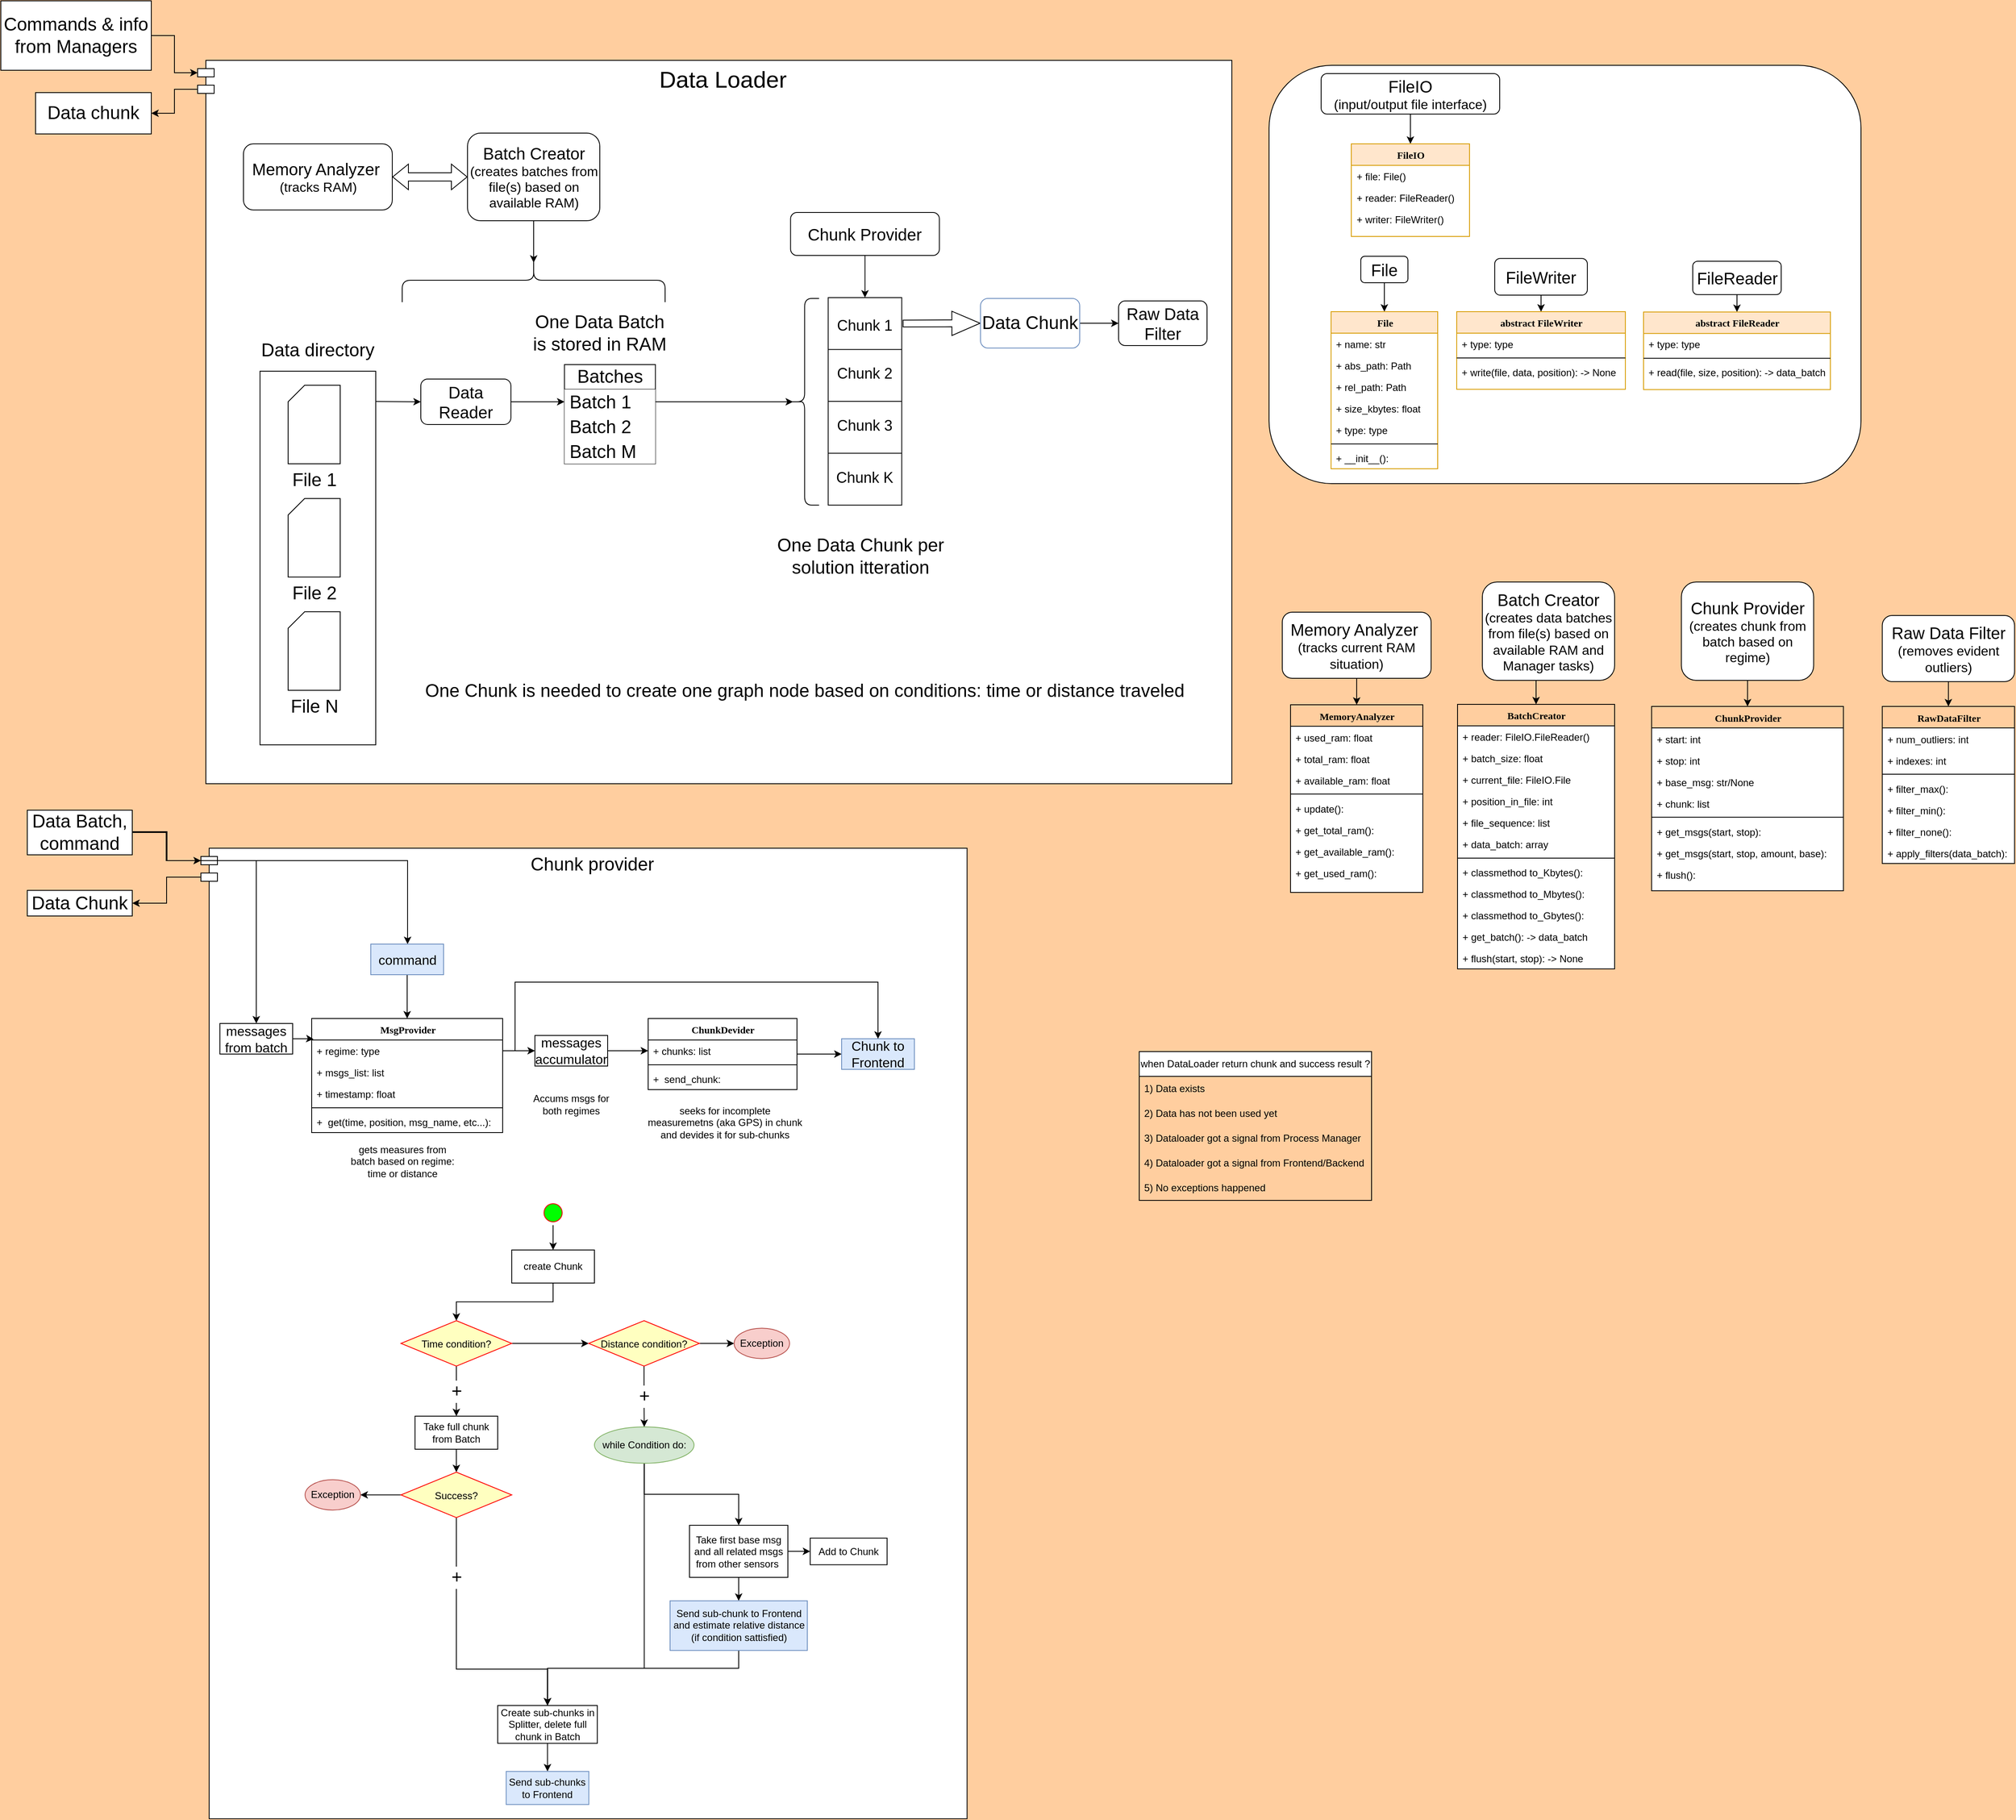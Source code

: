 <mxfile version="21.1.2" type="device">
  <diagram name="Page-1" id="9f46799a-70d6-7492-0946-bef42562c5a5">
    <mxGraphModel dx="5804" dy="958" grid="0" gridSize="10" guides="1" tooltips="1" connect="1" arrows="1" fold="1" page="1" pageScale="1" pageWidth="1100" pageHeight="850" background="#FFCE9F" math="0" shadow="0">
      <root>
        <mxCell id="0" />
        <mxCell id="1" parent="0" />
        <mxCell id="U7_jPe6CuGnI9PTVLj4C-52" value="&lt;font style=&quot;font-size: 22px;&quot;&gt;Chunk provider&lt;/font&gt;" style="shape=module;align=left;spacingLeft=20;align=center;verticalAlign=top;whiteSpace=wrap;html=1;" parent="1" vertex="1">
          <mxGeometry x="-1903" y="1911" width="926.75" height="1174" as="geometry" />
        </mxCell>
        <mxCell id="ocK-KpDrbQQQFr26P3qb-122" style="edgeStyle=orthogonalEdgeStyle;rounded=0;orthogonalLoop=1;jettySize=auto;html=1;entryX=0.5;entryY=0;entryDx=0;entryDy=0;" parent="1" source="ocK-KpDrbQQQFr26P3qb-110" target="ocK-KpDrbQQQFr26P3qb-99" edge="1">
          <mxGeometry relative="1" as="geometry" />
        </mxCell>
        <mxCell id="ocK-KpDrbQQQFr26P3qb-126" style="edgeStyle=orthogonalEdgeStyle;rounded=0;orthogonalLoop=1;jettySize=auto;html=1;entryX=0.5;entryY=0;entryDx=0;entryDy=0;" parent="1" source="ocK-KpDrbQQQFr26P3qb-110" target="ocK-KpDrbQQQFr26P3qb-93" edge="1">
          <mxGeometry relative="1" as="geometry">
            <Array as="points">
              <mxPoint x="-1367" y="2903" />
              <mxPoint x="-1484" y="2903" />
            </Array>
          </mxGeometry>
        </mxCell>
        <mxCell id="ocK-KpDrbQQQFr26P3qb-110" value="while Condition do:" style="ellipse;whiteSpace=wrap;html=1;strokeColor=#82b366;fillColor=#d5e8d4;" parent="1" vertex="1">
          <mxGeometry x="-1427" y="2611" width="120.5" height="44" as="geometry" />
        </mxCell>
        <mxCell id="U7_jPe6CuGnI9PTVLj4C-58" style="edgeStyle=orthogonalEdgeStyle;rounded=0;orthogonalLoop=1;jettySize=auto;html=1;exitX=0;exitY=0;exitDx=0;exitDy=35;exitPerimeter=0;entryX=1;entryY=0.5;entryDx=0;entryDy=0;" parent="1" source="U7_jPe6CuGnI9PTVLj4C-52" target="U7_jPe6CuGnI9PTVLj4C-57" edge="1">
          <mxGeometry relative="1" as="geometry" />
        </mxCell>
        <mxCell id="U7_jPe6CuGnI9PTVLj4C-39" value="" style="rounded=1;whiteSpace=wrap;html=1;" parent="1" vertex="1">
          <mxGeometry x="-611" y="964" width="716" height="506" as="geometry" />
        </mxCell>
        <mxCell id="U7_jPe6CuGnI9PTVLj4C-19" style="edgeStyle=orthogonalEdgeStyle;rounded=0;orthogonalLoop=1;jettySize=auto;html=1;entryX=0.5;entryY=0;entryDx=0;entryDy=0;" parent="1" source="U7_jPe6CuGnI9PTVLj4C-12" target="U7_jPe6CuGnI9PTVLj4C-13" edge="1">
          <mxGeometry relative="1" as="geometry" />
        </mxCell>
        <mxCell id="U7_jPe6CuGnI9PTVLj4C-12" value="&lt;font style=&quot;&quot;&gt;&lt;span style=&quot;font-size: 20px;&quot;&gt;FileIO&lt;br&gt;&lt;/span&gt;&lt;font style=&quot;font-size: 16px;&quot;&gt;(input/output file interface)&lt;/font&gt;&lt;br&gt;&lt;/font&gt;" style="rounded=1;whiteSpace=wrap;html=1;" parent="1" vertex="1">
          <mxGeometry x="-548" y="974" width="216" height="49" as="geometry" />
        </mxCell>
        <mxCell id="_LQi3goQdABTxO5C51Vf-141" style="edgeStyle=orthogonalEdgeStyle;rounded=0;orthogonalLoop=1;jettySize=auto;html=1;exitX=0;exitY=0;exitDx=0;exitDy=35;exitPerimeter=0;entryX=1;entryY=0.5;entryDx=0;entryDy=0;" parent="1" source="_LQi3goQdABTxO5C51Vf-139" target="_LQi3goQdABTxO5C51Vf-29" edge="1">
          <mxGeometry relative="1" as="geometry" />
        </mxCell>
        <mxCell id="_LQi3goQdABTxO5C51Vf-139" value="&lt;font style=&quot;font-size: 28px;&quot;&gt;Data Loader&lt;/font&gt;" style="shape=module;align=left;spacingLeft=20;align=center;verticalAlign=top;whiteSpace=wrap;html=1;" parent="1" vertex="1">
          <mxGeometry x="-1907" y="958" width="1251" height="875" as="geometry" />
        </mxCell>
        <mxCell id="_LQi3goQdABTxO5C51Vf-115" value="" style="rounded=0;whiteSpace=wrap;html=1;" parent="1" vertex="1">
          <mxGeometry x="-1831.5" y="1334" width="140" height="452" as="geometry" />
        </mxCell>
        <mxCell id="cgtKHkuM48J9Ty5OMgtg-42" style="edgeStyle=orthogonalEdgeStyle;rounded=0;orthogonalLoop=1;jettySize=auto;html=1;exitX=0.5;exitY=1;exitDx=0;exitDy=0;entryX=0.5;entryY=0;entryDx=0;entryDy=0;" parent="1" source="lU-VyZ4p-aKHjOAaM008-3" target="cgtKHkuM48J9Ty5OMgtg-26" edge="1">
          <mxGeometry relative="1" as="geometry" />
        </mxCell>
        <mxCell id="lU-VyZ4p-aKHjOAaM008-3" value="&lt;font style=&quot;&quot;&gt;&lt;span style=&quot;font-size: 20px;&quot;&gt;Batch Creator&lt;/span&gt;&lt;br&gt;&lt;font style=&quot;font-size: 16px;&quot;&gt;(creates data batches from file(s) based on available RAM and Manager tasks)&lt;/font&gt;&lt;br&gt;&lt;/font&gt;" style="rounded=1;whiteSpace=wrap;html=1;" parent="1" vertex="1">
          <mxGeometry x="-353" y="1589" width="160" height="119" as="geometry" />
        </mxCell>
        <mxCell id="cgtKHkuM48J9Ty5OMgtg-14" style="edgeStyle=orthogonalEdgeStyle;rounded=0;orthogonalLoop=1;jettySize=auto;html=1;exitX=0.5;exitY=1;exitDx=0;exitDy=0;entryX=0.5;entryY=0;entryDx=0;entryDy=0;" parent="1" source="lU-VyZ4p-aKHjOAaM008-4" target="cgtKHkuM48J9Ty5OMgtg-1" edge="1">
          <mxGeometry relative="1" as="geometry" />
        </mxCell>
        <mxCell id="lU-VyZ4p-aKHjOAaM008-4" value="&lt;font style=&quot;&quot;&gt;&lt;span style=&quot;font-size: 20px;&quot;&gt;Memory Analyzer&amp;nbsp;&lt;/span&gt;&lt;br&gt;&lt;font style=&quot;font-size: 16px;&quot;&gt;(tracks current RAM situation)&lt;/font&gt;&lt;br&gt;&lt;/font&gt;" style="rounded=1;whiteSpace=wrap;html=1;" parent="1" vertex="1">
          <mxGeometry x="-595" y="1625.5" width="180" height="80" as="geometry" />
        </mxCell>
        <mxCell id="cgtKHkuM48J9Ty5OMgtg-24" style="edgeStyle=orthogonalEdgeStyle;rounded=0;orthogonalLoop=1;jettySize=auto;html=1;exitX=0.5;exitY=1;exitDx=0;exitDy=0;entryX=0.5;entryY=0;entryDx=0;entryDy=0;" parent="1" source="lU-VyZ4p-aKHjOAaM008-6" target="cgtKHkuM48J9Ty5OMgtg-15" edge="1">
          <mxGeometry relative="1" as="geometry" />
        </mxCell>
        <mxCell id="lU-VyZ4p-aKHjOAaM008-6" value="&lt;font style=&quot;&quot;&gt;&lt;span style=&quot;font-size: 20px;&quot;&gt;Raw Data Filter&lt;/span&gt;&lt;br&gt;&lt;font style=&quot;font-size: 16px;&quot;&gt;(removes evident outliers)&lt;/font&gt;&lt;br&gt;&lt;/font&gt;" style="rounded=1;whiteSpace=wrap;html=1;" parent="1" vertex="1">
          <mxGeometry x="130.75" y="1629.5" width="160" height="80" as="geometry" />
        </mxCell>
        <mxCell id="cgtKHkuM48J9Ty5OMgtg-1" value="MemoryAnalyzer" style="swimlane;html=1;fontStyle=1;align=center;verticalAlign=top;childLayout=stackLayout;horizontal=1;startSize=26;horizontalStack=0;resizeParent=1;resizeLast=0;collapsible=1;marginBottom=0;swimlaneFillColor=#ffffff;rounded=0;shadow=0;comic=0;labelBackgroundColor=none;strokeWidth=1;fillColor=none;fontFamily=Verdana;fontSize=12" parent="1" vertex="1">
          <mxGeometry x="-585" y="1737.5" width="160" height="227" as="geometry" />
        </mxCell>
        <mxCell id="cgtKHkuM48J9Ty5OMgtg-2" value="+ used_ram: float" style="text;html=1;strokeColor=none;fillColor=none;align=left;verticalAlign=top;spacingLeft=4;spacingRight=4;whiteSpace=wrap;overflow=hidden;rotatable=0;points=[[0,0.5],[1,0.5]];portConstraint=eastwest;" parent="cgtKHkuM48J9Ty5OMgtg-1" vertex="1">
          <mxGeometry y="26" width="160" height="26" as="geometry" />
        </mxCell>
        <mxCell id="cgtKHkuM48J9Ty5OMgtg-3" value="+ total_ram: float" style="text;html=1;strokeColor=none;fillColor=none;align=left;verticalAlign=top;spacingLeft=4;spacingRight=4;whiteSpace=wrap;overflow=hidden;rotatable=0;points=[[0,0.5],[1,0.5]];portConstraint=eastwest;" parent="cgtKHkuM48J9Ty5OMgtg-1" vertex="1">
          <mxGeometry y="52" width="160" height="26" as="geometry" />
        </mxCell>
        <mxCell id="cgtKHkuM48J9Ty5OMgtg-4" value="+ available_ram: float" style="text;html=1;strokeColor=none;fillColor=none;align=left;verticalAlign=top;spacingLeft=4;spacingRight=4;whiteSpace=wrap;overflow=hidden;rotatable=0;points=[[0,0.5],[1,0.5]];portConstraint=eastwest;" parent="cgtKHkuM48J9Ty5OMgtg-1" vertex="1">
          <mxGeometry y="78" width="160" height="26" as="geometry" />
        </mxCell>
        <mxCell id="cgtKHkuM48J9Ty5OMgtg-7" value="" style="line;html=1;strokeWidth=1;fillColor=none;align=left;verticalAlign=middle;spacingTop=-1;spacingLeft=3;spacingRight=3;rotatable=0;labelPosition=right;points=[];portConstraint=eastwest;" parent="cgtKHkuM48J9Ty5OMgtg-1" vertex="1">
          <mxGeometry y="104" width="160" height="8" as="geometry" />
        </mxCell>
        <mxCell id="cgtKHkuM48J9Ty5OMgtg-8" value="+ update():" style="text;html=1;strokeColor=none;fillColor=none;align=left;verticalAlign=top;spacingLeft=4;spacingRight=4;whiteSpace=wrap;overflow=hidden;rotatable=0;points=[[0,0.5],[1,0.5]];portConstraint=eastwest;" parent="cgtKHkuM48J9Ty5OMgtg-1" vertex="1">
          <mxGeometry y="112" width="160" height="26" as="geometry" />
        </mxCell>
        <mxCell id="cgtKHkuM48J9Ty5OMgtg-9" value="+ get_total_ram():" style="text;html=1;strokeColor=none;fillColor=none;align=left;verticalAlign=top;spacingLeft=4;spacingRight=4;whiteSpace=wrap;overflow=hidden;rotatable=0;points=[[0,0.5],[1,0.5]];portConstraint=eastwest;" parent="cgtKHkuM48J9Ty5OMgtg-1" vertex="1">
          <mxGeometry y="138" width="160" height="26" as="geometry" />
        </mxCell>
        <mxCell id="cgtKHkuM48J9Ty5OMgtg-10" value="+ get_available_ram():" style="text;html=1;strokeColor=none;fillColor=none;align=left;verticalAlign=top;spacingLeft=4;spacingRight=4;whiteSpace=wrap;overflow=hidden;rotatable=0;points=[[0,0.5],[1,0.5]];portConstraint=eastwest;" parent="cgtKHkuM48J9Ty5OMgtg-1" vertex="1">
          <mxGeometry y="164" width="160" height="26" as="geometry" />
        </mxCell>
        <mxCell id="cgtKHkuM48J9Ty5OMgtg-11" value="+ get_used_ram():" style="text;html=1;strokeColor=none;fillColor=none;align=left;verticalAlign=top;spacingLeft=4;spacingRight=4;whiteSpace=wrap;overflow=hidden;rotatable=0;points=[[0,0.5],[1,0.5]];portConstraint=eastwest;" parent="cgtKHkuM48J9Ty5OMgtg-1" vertex="1">
          <mxGeometry y="190" width="160" height="26" as="geometry" />
        </mxCell>
        <mxCell id="cgtKHkuM48J9Ty5OMgtg-15" value="RawDataFilter" style="swimlane;html=1;fontStyle=1;align=center;verticalAlign=top;childLayout=stackLayout;horizontal=1;startSize=26;horizontalStack=0;resizeParent=1;resizeLast=0;collapsible=1;marginBottom=0;swimlaneFillColor=#ffffff;rounded=0;shadow=0;comic=0;labelBackgroundColor=none;strokeWidth=1;fillColor=none;fontFamily=Verdana;fontSize=12" parent="1" vertex="1">
          <mxGeometry x="130.75" y="1739.5" width="160" height="190" as="geometry" />
        </mxCell>
        <mxCell id="cgtKHkuM48J9Ty5OMgtg-16" value="+ num_outliers: int" style="text;html=1;strokeColor=none;fillColor=none;align=left;verticalAlign=top;spacingLeft=4;spacingRight=4;whiteSpace=wrap;overflow=hidden;rotatable=0;points=[[0,0.5],[1,0.5]];portConstraint=eastwest;" parent="cgtKHkuM48J9Ty5OMgtg-15" vertex="1">
          <mxGeometry y="26" width="160" height="26" as="geometry" />
        </mxCell>
        <mxCell id="DAQNkXUYjtsXxi17LZvh-25" value="+ indexes: int" style="text;html=1;strokeColor=none;fillColor=none;align=left;verticalAlign=top;spacingLeft=4;spacingRight=4;whiteSpace=wrap;overflow=hidden;rotatable=0;points=[[0,0.5],[1,0.5]];portConstraint=eastwest;" vertex="1" parent="cgtKHkuM48J9Ty5OMgtg-15">
          <mxGeometry y="52" width="160" height="26" as="geometry" />
        </mxCell>
        <mxCell id="cgtKHkuM48J9Ty5OMgtg-19" value="" style="line;html=1;strokeWidth=1;fillColor=none;align=left;verticalAlign=middle;spacingTop=-1;spacingLeft=3;spacingRight=3;rotatable=0;labelPosition=right;points=[];portConstraint=eastwest;" parent="cgtKHkuM48J9Ty5OMgtg-15" vertex="1">
          <mxGeometry y="78" width="160" height="8" as="geometry" />
        </mxCell>
        <mxCell id="cgtKHkuM48J9Ty5OMgtg-20" value="+ filter_max():" style="text;html=1;strokeColor=none;fillColor=none;align=left;verticalAlign=top;spacingLeft=4;spacingRight=4;whiteSpace=wrap;overflow=hidden;rotatable=0;points=[[0,0.5],[1,0.5]];portConstraint=eastwest;" parent="cgtKHkuM48J9Ty5OMgtg-15" vertex="1">
          <mxGeometry y="86" width="160" height="26" as="geometry" />
        </mxCell>
        <mxCell id="cgtKHkuM48J9Ty5OMgtg-21" value="+ filter_min():" style="text;html=1;strokeColor=none;fillColor=none;align=left;verticalAlign=top;spacingLeft=4;spacingRight=4;whiteSpace=wrap;overflow=hidden;rotatable=0;points=[[0,0.5],[1,0.5]];portConstraint=eastwest;" parent="cgtKHkuM48J9Ty5OMgtg-15" vertex="1">
          <mxGeometry y="112" width="160" height="26" as="geometry" />
        </mxCell>
        <mxCell id="cgtKHkuM48J9Ty5OMgtg-22" value="+ filter_none():" style="text;html=1;strokeColor=none;fillColor=none;align=left;verticalAlign=top;spacingLeft=4;spacingRight=4;whiteSpace=wrap;overflow=hidden;rotatable=0;points=[[0,0.5],[1,0.5]];portConstraint=eastwest;" parent="cgtKHkuM48J9Ty5OMgtg-15" vertex="1">
          <mxGeometry y="138" width="160" height="26" as="geometry" />
        </mxCell>
        <mxCell id="U7_jPe6CuGnI9PTVLj4C-41" value="+ apply_filters(data_batch):" style="text;html=1;strokeColor=none;fillColor=none;align=left;verticalAlign=top;spacingLeft=4;spacingRight=4;whiteSpace=wrap;overflow=hidden;rotatable=0;points=[[0,0.5],[1,0.5]];portConstraint=eastwest;" parent="cgtKHkuM48J9Ty5OMgtg-15" vertex="1">
          <mxGeometry y="164" width="160" height="26" as="geometry" />
        </mxCell>
        <mxCell id="cgtKHkuM48J9Ty5OMgtg-26" value="BatchCreator" style="swimlane;html=1;fontStyle=1;align=center;verticalAlign=top;childLayout=stackLayout;horizontal=1;startSize=26;horizontalStack=0;resizeParent=1;resizeLast=0;collapsible=1;marginBottom=0;swimlaneFillColor=#ffffff;rounded=0;shadow=0;comic=0;labelBackgroundColor=none;strokeWidth=1;fillColor=none;fontFamily=Verdana;fontSize=12" parent="1" vertex="1">
          <mxGeometry x="-383" y="1737" width="190" height="320" as="geometry" />
        </mxCell>
        <mxCell id="cgtKHkuM48J9Ty5OMgtg-27" value="+ reader: FileIO.FileReader()" style="text;html=1;strokeColor=none;fillColor=none;align=left;verticalAlign=top;spacingLeft=4;spacingRight=4;whiteSpace=wrap;overflow=hidden;rotatable=0;points=[[0,0.5],[1,0.5]];portConstraint=eastwest;" parent="cgtKHkuM48J9Ty5OMgtg-26" vertex="1">
          <mxGeometry y="26" width="190" height="26" as="geometry" />
        </mxCell>
        <mxCell id="cgtKHkuM48J9Ty5OMgtg-29" value="+ batch_size: float" style="text;html=1;strokeColor=none;fillColor=none;align=left;verticalAlign=top;spacingLeft=4;spacingRight=4;whiteSpace=wrap;overflow=hidden;rotatable=0;points=[[0,0.5],[1,0.5]];portConstraint=eastwest;" parent="cgtKHkuM48J9Ty5OMgtg-26" vertex="1">
          <mxGeometry y="52" width="190" height="26" as="geometry" />
        </mxCell>
        <mxCell id="U7_jPe6CuGnI9PTVLj4C-1" value="+ current_file: FileIO.File" style="text;html=1;strokeColor=none;fillColor=none;align=left;verticalAlign=top;spacingLeft=4;spacingRight=4;whiteSpace=wrap;overflow=hidden;rotatable=0;points=[[0,0.5],[1,0.5]];portConstraint=eastwest;" parent="cgtKHkuM48J9Ty5OMgtg-26" vertex="1">
          <mxGeometry y="78" width="190" height="26" as="geometry" />
        </mxCell>
        <mxCell id="U7_jPe6CuGnI9PTVLj4C-3" value="+ position_in_file: int" style="text;html=1;strokeColor=none;fillColor=none;align=left;verticalAlign=top;spacingLeft=4;spacingRight=4;whiteSpace=wrap;overflow=hidden;rotatable=0;points=[[0,0.5],[1,0.5]];portConstraint=eastwest;" parent="cgtKHkuM48J9Ty5OMgtg-26" vertex="1">
          <mxGeometry y="104" width="190" height="26" as="geometry" />
        </mxCell>
        <mxCell id="U7_jPe6CuGnI9PTVLj4C-8" value="+ file_sequence: list" style="text;html=1;strokeColor=none;fillColor=none;align=left;verticalAlign=top;spacingLeft=4;spacingRight=4;whiteSpace=wrap;overflow=hidden;rotatable=0;points=[[0,0.5],[1,0.5]];portConstraint=eastwest;" parent="cgtKHkuM48J9Ty5OMgtg-26" vertex="1">
          <mxGeometry y="130" width="190" height="26" as="geometry" />
        </mxCell>
        <mxCell id="U7_jPe6CuGnI9PTVLj4C-42" value="+ data_batch: array&amp;nbsp;" style="text;html=1;strokeColor=none;fillColor=none;align=left;verticalAlign=top;spacingLeft=4;spacingRight=4;whiteSpace=wrap;overflow=hidden;rotatable=0;points=[[0,0.5],[1,0.5]];portConstraint=eastwest;" parent="cgtKHkuM48J9Ty5OMgtg-26" vertex="1">
          <mxGeometry y="156" width="190" height="26" as="geometry" />
        </mxCell>
        <mxCell id="cgtKHkuM48J9Ty5OMgtg-30" value="" style="line;html=1;strokeWidth=1;fillColor=none;align=left;verticalAlign=middle;spacingTop=-1;spacingLeft=3;spacingRight=3;rotatable=0;labelPosition=right;points=[];portConstraint=eastwest;" parent="cgtKHkuM48J9Ty5OMgtg-26" vertex="1">
          <mxGeometry y="182" width="190" height="8" as="geometry" />
        </mxCell>
        <mxCell id="U7_jPe6CuGnI9PTVLj4C-4" value="+ classmethod to_Kbytes():" style="text;html=1;strokeColor=none;fillColor=none;align=left;verticalAlign=top;spacingLeft=4;spacingRight=4;whiteSpace=wrap;overflow=hidden;rotatable=0;points=[[0,0.5],[1,0.5]];portConstraint=eastwest;" parent="cgtKHkuM48J9Ty5OMgtg-26" vertex="1">
          <mxGeometry y="190" width="190" height="26" as="geometry" />
        </mxCell>
        <mxCell id="U7_jPe6CuGnI9PTVLj4C-5" value="+ classmethod&amp;nbsp;to_Mbytes():" style="text;html=1;strokeColor=none;fillColor=none;align=left;verticalAlign=top;spacingLeft=4;spacingRight=4;whiteSpace=wrap;overflow=hidden;rotatable=0;points=[[0,0.5],[1,0.5]];portConstraint=eastwest;" parent="cgtKHkuM48J9Ty5OMgtg-26" vertex="1">
          <mxGeometry y="216" width="190" height="26" as="geometry" />
        </mxCell>
        <mxCell id="U7_jPe6CuGnI9PTVLj4C-6" value="+ classmethod&amp;nbsp;to_Gbytes():" style="text;html=1;strokeColor=none;fillColor=none;align=left;verticalAlign=top;spacingLeft=4;spacingRight=4;whiteSpace=wrap;overflow=hidden;rotatable=0;points=[[0,0.5],[1,0.5]];portConstraint=eastwest;" parent="cgtKHkuM48J9Ty5OMgtg-26" vertex="1">
          <mxGeometry y="242" width="190" height="26" as="geometry" />
        </mxCell>
        <mxCell id="DAQNkXUYjtsXxi17LZvh-26" value="+ get_batch(): -&amp;gt; data_batch" style="text;html=1;strokeColor=none;fillColor=none;align=left;verticalAlign=top;spacingLeft=4;spacingRight=4;whiteSpace=wrap;overflow=hidden;rotatable=0;points=[[0,0.5],[1,0.5]];portConstraint=eastwest;" vertex="1" parent="cgtKHkuM48J9Ty5OMgtg-26">
          <mxGeometry y="268" width="190" height="26" as="geometry" />
        </mxCell>
        <mxCell id="U7_jPe6CuGnI9PTVLj4C-40" value="+ flush(start, stop): -&amp;gt; None" style="text;html=1;strokeColor=none;fillColor=none;align=left;verticalAlign=top;spacingLeft=4;spacingRight=4;whiteSpace=wrap;overflow=hidden;rotatable=0;points=[[0,0.5],[1,0.5]];portConstraint=eastwest;" parent="cgtKHkuM48J9Ty5OMgtg-26" vertex="1">
          <mxGeometry y="294" width="190" height="26" as="geometry" />
        </mxCell>
        <mxCell id="_LQi3goQdABTxO5C51Vf-140" style="edgeStyle=orthogonalEdgeStyle;rounded=0;orthogonalLoop=1;jettySize=auto;html=1;entryX=0;entryY=0;entryDx=0;entryDy=15;entryPerimeter=0;" parent="1" source="_LQi3goQdABTxO5C51Vf-28" target="_LQi3goQdABTxO5C51Vf-139" edge="1">
          <mxGeometry relative="1" as="geometry" />
        </mxCell>
        <mxCell id="_LQi3goQdABTxO5C51Vf-28" value="&lt;font style=&quot;font-size: 22px;&quot;&gt;Commands &amp;amp; info from Managers&lt;/font&gt;" style="html=1;whiteSpace=wrap;" parent="1" vertex="1">
          <mxGeometry x="-2145" y="886" width="182" height="84" as="geometry" />
        </mxCell>
        <mxCell id="_LQi3goQdABTxO5C51Vf-29" value="&lt;font style=&quot;font-size: 22px;&quot;&gt;Data chunk&lt;/font&gt;" style="html=1;whiteSpace=wrap;" parent="1" vertex="1">
          <mxGeometry x="-2103" y="997" width="140" height="50" as="geometry" />
        </mxCell>
        <mxCell id="_LQi3goQdABTxO5C51Vf-32" value="when DataLoader return chunk and success result ?" style="swimlane;fontStyle=0;childLayout=stackLayout;horizontal=1;startSize=30;horizontalStack=0;resizeParent=1;resizeParentMax=0;resizeLast=0;collapsible=1;marginBottom=0;whiteSpace=wrap;html=1;" parent="1" vertex="1">
          <mxGeometry x="-768" y="2157" width="281" height="180" as="geometry" />
        </mxCell>
        <mxCell id="_LQi3goQdABTxO5C51Vf-33" value="1) Data exists" style="text;strokeColor=none;fillColor=none;align=left;verticalAlign=middle;spacingLeft=4;spacingRight=4;overflow=hidden;points=[[0,0.5],[1,0.5]];portConstraint=eastwest;rotatable=0;whiteSpace=wrap;html=1;" parent="_LQi3goQdABTxO5C51Vf-32" vertex="1">
          <mxGeometry y="30" width="281" height="30" as="geometry" />
        </mxCell>
        <mxCell id="_LQi3goQdABTxO5C51Vf-34" value="2) Data has not been used yet" style="text;strokeColor=none;fillColor=none;align=left;verticalAlign=middle;spacingLeft=4;spacingRight=4;overflow=hidden;points=[[0,0.5],[1,0.5]];portConstraint=eastwest;rotatable=0;whiteSpace=wrap;html=1;" parent="_LQi3goQdABTxO5C51Vf-32" vertex="1">
          <mxGeometry y="60" width="281" height="30" as="geometry" />
        </mxCell>
        <mxCell id="_LQi3goQdABTxO5C51Vf-36" value="3) Dataloader got a signal from Process Manager" style="text;strokeColor=none;fillColor=none;align=left;verticalAlign=middle;spacingLeft=4;spacingRight=4;overflow=hidden;points=[[0,0.5],[1,0.5]];portConstraint=eastwest;rotatable=0;whiteSpace=wrap;html=1;" parent="_LQi3goQdABTxO5C51Vf-32" vertex="1">
          <mxGeometry y="90" width="281" height="30" as="geometry" />
        </mxCell>
        <mxCell id="_LQi3goQdABTxO5C51Vf-38" value="4) Dataloader got a signal from Frontend/Backend" style="text;strokeColor=none;fillColor=none;align=left;verticalAlign=middle;spacingLeft=4;spacingRight=4;overflow=hidden;points=[[0,0.5],[1,0.5]];portConstraint=eastwest;rotatable=0;whiteSpace=wrap;html=1;" parent="_LQi3goQdABTxO5C51Vf-32" vertex="1">
          <mxGeometry y="120" width="281" height="30" as="geometry" />
        </mxCell>
        <mxCell id="_LQi3goQdABTxO5C51Vf-39" value="5) No exceptions happened" style="text;strokeColor=none;fillColor=none;align=left;verticalAlign=middle;spacingLeft=4;spacingRight=4;overflow=hidden;points=[[0,0.5],[1,0.5]];portConstraint=eastwest;rotatable=0;whiteSpace=wrap;html=1;" parent="_LQi3goQdABTxO5C51Vf-32" vertex="1">
          <mxGeometry y="150" width="281" height="30" as="geometry" />
        </mxCell>
        <mxCell id="_LQi3goQdABTxO5C51Vf-51" style="edgeStyle=orthogonalEdgeStyle;rounded=0;orthogonalLoop=1;jettySize=auto;html=1;entryX=0.5;entryY=0;entryDx=0;entryDy=0;" parent="1" source="_LQi3goQdABTxO5C51Vf-41" target="_LQi3goQdABTxO5C51Vf-42" edge="1">
          <mxGeometry relative="1" as="geometry" />
        </mxCell>
        <mxCell id="_LQi3goQdABTxO5C51Vf-41" value="&lt;font style=&quot;&quot;&gt;&lt;span style=&quot;font-size: 20px;&quot;&gt;FileReader&lt;/span&gt;&lt;br&gt;&lt;/font&gt;" style="rounded=1;whiteSpace=wrap;html=1;" parent="1" vertex="1">
          <mxGeometry x="-98.5" y="1201" width="107" height="40.41" as="geometry" />
        </mxCell>
        <mxCell id="_LQi3goQdABTxO5C51Vf-42" value="abstract FileReader" style="swimlane;html=1;fontStyle=1;align=center;verticalAlign=top;childLayout=stackLayout;horizontal=1;startSize=26;horizontalStack=0;resizeParent=1;resizeLast=0;collapsible=1;marginBottom=0;swimlaneFillColor=#ffffff;rounded=0;shadow=0;comic=0;labelBackgroundColor=none;strokeWidth=1;fillColor=#ffe6cc;fontFamily=Verdana;fontSize=12;strokeColor=#d79b00;" parent="1" vertex="1">
          <mxGeometry x="-158" y="1262.41" width="226" height="93.82" as="geometry" />
        </mxCell>
        <mxCell id="U7_jPe6CuGnI9PTVLj4C-7" value="+ type: type" style="text;html=1;strokeColor=none;fillColor=none;align=left;verticalAlign=top;spacingLeft=4;spacingRight=4;whiteSpace=wrap;overflow=hidden;rotatable=0;points=[[0,0.5],[1,0.5]];portConstraint=eastwest;" parent="_LQi3goQdABTxO5C51Vf-42" vertex="1">
          <mxGeometry y="26" width="226" height="26" as="geometry" />
        </mxCell>
        <mxCell id="_LQi3goQdABTxO5C51Vf-46" value="" style="line;html=1;strokeWidth=1;fillColor=none;align=left;verticalAlign=middle;spacingTop=-1;spacingLeft=3;spacingRight=3;rotatable=0;labelPosition=right;points=[];portConstraint=eastwest;" parent="_LQi3goQdABTxO5C51Vf-42" vertex="1">
          <mxGeometry y="52" width="226" height="8" as="geometry" />
        </mxCell>
        <mxCell id="_LQi3goQdABTxO5C51Vf-47" value="+ read(file, size, position): -&amp;gt; data_batch" style="text;html=1;strokeColor=none;fillColor=none;align=left;verticalAlign=top;spacingLeft=4;spacingRight=4;whiteSpace=wrap;overflow=hidden;rotatable=0;points=[[0,0.5],[1,0.5]];portConstraint=eastwest;" parent="_LQi3goQdABTxO5C51Vf-42" vertex="1">
          <mxGeometry y="60" width="226" height="26" as="geometry" />
        </mxCell>
        <mxCell id="_LQi3goQdABTxO5C51Vf-53" value="&lt;font style=&quot;font-size: 22px;&quot;&gt;File 1&lt;/font&gt;" style="verticalLabelPosition=bottom;verticalAlign=top;html=1;shape=card;whiteSpace=wrap;size=20;arcSize=12;" parent="1" vertex="1">
          <mxGeometry x="-1797.5" y="1351" width="63" height="95" as="geometry" />
        </mxCell>
        <mxCell id="_LQi3goQdABTxO5C51Vf-54" value="&lt;font style=&quot;font-size: 22px;&quot;&gt;File 2&lt;/font&gt;" style="verticalLabelPosition=bottom;verticalAlign=top;html=1;shape=card;whiteSpace=wrap;size=20;arcSize=12;" parent="1" vertex="1">
          <mxGeometry x="-1797.5" y="1488" width="63" height="95" as="geometry" />
        </mxCell>
        <mxCell id="_LQi3goQdABTxO5C51Vf-55" value="&lt;font style=&quot;font-size: 22px;&quot;&gt;File N&lt;/font&gt;" style="verticalLabelPosition=bottom;verticalAlign=top;html=1;shape=card;whiteSpace=wrap;size=20;arcSize=12;" parent="1" vertex="1">
          <mxGeometry x="-1797.5" y="1625" width="63" height="95" as="geometry" />
        </mxCell>
        <mxCell id="_LQi3goQdABTxO5C51Vf-60" value="&lt;font style=&quot;font-size: 22px;&quot;&gt;Data directory&lt;/font&gt;" style="text;html=1;strokeColor=none;fillColor=none;align=center;verticalAlign=middle;whiteSpace=wrap;rounded=0;" parent="1" vertex="1">
          <mxGeometry x="-1837" y="1294" width="151" height="30" as="geometry" />
        </mxCell>
        <mxCell id="_LQi3goQdABTxO5C51Vf-61" value="" style="rounded=0;whiteSpace=wrap;html=1;" parent="1" vertex="1">
          <mxGeometry x="-1144.25" y="1245" width="89" height="251" as="geometry" />
        </mxCell>
        <mxCell id="_LQi3goQdABTxO5C51Vf-72" value="&lt;span style=&quot;font-size: 22px;&quot;&gt;One Data Chunk per solution itteration&lt;/span&gt;" style="text;html=1;strokeColor=none;fillColor=none;align=center;verticalAlign=middle;whiteSpace=wrap;rounded=0;" parent="1" vertex="1">
          <mxGeometry x="-1221" y="1517" width="232" height="81" as="geometry" />
        </mxCell>
        <mxCell id="_LQi3goQdABTxO5C51Vf-76" value="" style="endArrow=none;html=1;rounded=0;exitX=0;exitY=0.25;exitDx=0;exitDy=0;entryX=1;entryY=0.25;entryDx=0;entryDy=0;" parent="1" source="_LQi3goQdABTxO5C51Vf-61" target="_LQi3goQdABTxO5C51Vf-61" edge="1">
          <mxGeometry width="50" height="50" relative="1" as="geometry">
            <mxPoint x="-1099.25" y="1096" as="sourcePoint" />
            <mxPoint x="-1049.25" y="1046" as="targetPoint" />
          </mxGeometry>
        </mxCell>
        <mxCell id="_LQi3goQdABTxO5C51Vf-78" value="" style="endArrow=none;html=1;rounded=0;exitX=0;exitY=0.75;exitDx=0;exitDy=0;entryX=1;entryY=0.75;entryDx=0;entryDy=0;" parent="1" source="_LQi3goQdABTxO5C51Vf-61" target="_LQi3goQdABTxO5C51Vf-61" edge="1">
          <mxGeometry width="50" height="50" relative="1" as="geometry">
            <mxPoint x="-1124.25" y="1328" as="sourcePoint" />
            <mxPoint x="-1035.25" y="1328" as="targetPoint" />
          </mxGeometry>
        </mxCell>
        <mxCell id="_LQi3goQdABTxO5C51Vf-79" value="" style="endArrow=none;html=1;rounded=0;exitX=0;exitY=0.5;exitDx=0;exitDy=0;entryX=1;entryY=0.5;entryDx=0;entryDy=0;" parent="1" source="_LQi3goQdABTxO5C51Vf-61" target="_LQi3goQdABTxO5C51Vf-61" edge="1">
          <mxGeometry width="50" height="50" relative="1" as="geometry">
            <mxPoint x="-1114.25" y="1338" as="sourcePoint" />
            <mxPoint x="-1025.25" y="1338" as="targetPoint" />
          </mxGeometry>
        </mxCell>
        <mxCell id="_LQi3goQdABTxO5C51Vf-80" value="&lt;font style=&quot;font-size: 18px;&quot;&gt;Chunk 1&lt;/font&gt;" style="text;html=1;strokeColor=none;fillColor=none;align=center;verticalAlign=middle;whiteSpace=wrap;rounded=0;" parent="1" vertex="1">
          <mxGeometry x="-1135.75" y="1264" width="72" height="30" as="geometry" />
        </mxCell>
        <mxCell id="_LQi3goQdABTxO5C51Vf-81" value="&lt;font style=&quot;font-size: 18px;&quot;&gt;Chunk 2&lt;/font&gt;" style="text;html=1;strokeColor=none;fillColor=none;align=center;verticalAlign=middle;whiteSpace=wrap;rounded=0;" parent="1" vertex="1">
          <mxGeometry x="-1135.75" y="1322" width="72" height="30" as="geometry" />
        </mxCell>
        <mxCell id="_LQi3goQdABTxO5C51Vf-82" value="&lt;font style=&quot;font-size: 18px;&quot;&gt;Chunk 3&lt;/font&gt;" style="text;html=1;strokeColor=none;fillColor=none;align=center;verticalAlign=middle;whiteSpace=wrap;rounded=0;" parent="1" vertex="1">
          <mxGeometry x="-1135.75" y="1385" width="72" height="30" as="geometry" />
        </mxCell>
        <mxCell id="_LQi3goQdABTxO5C51Vf-83" value="&lt;font style=&quot;font-size: 18px;&quot;&gt;Chunk K&lt;/font&gt;" style="text;html=1;strokeColor=none;fillColor=none;align=center;verticalAlign=middle;whiteSpace=wrap;rounded=0;" parent="1" vertex="1">
          <mxGeometry x="-1135.75" y="1448" width="72" height="30" as="geometry" />
        </mxCell>
        <mxCell id="_LQi3goQdABTxO5C51Vf-102" value="&lt;font style=&quot;font-size: 22px;&quot;&gt;Batches&lt;/font&gt;" style="swimlane;fontStyle=0;childLayout=stackLayout;horizontal=1;startSize=30;horizontalStack=0;resizeParent=1;resizeParentMax=0;resizeLast=0;collapsible=1;marginBottom=0;whiteSpace=wrap;html=1;fillColor=none;" parent="1" vertex="1">
          <mxGeometry x="-1463.25" y="1326" width="110" height="120" as="geometry" />
        </mxCell>
        <mxCell id="_LQi3goQdABTxO5C51Vf-103" value="&lt;font style=&quot;font-size: 22px;&quot;&gt;Batch 1&lt;/font&gt;" style="text;strokeColor=none;fillColor=default;align=left;verticalAlign=middle;spacingLeft=4;spacingRight=4;overflow=hidden;points=[[0,0.5],[1,0.5]];portConstraint=eastwest;rotatable=0;whiteSpace=wrap;html=1;" parent="_LQi3goQdABTxO5C51Vf-102" vertex="1">
          <mxGeometry y="30" width="110" height="30" as="geometry" />
        </mxCell>
        <mxCell id="_LQi3goQdABTxO5C51Vf-104" value="&lt;span style=&quot;font-size: 22px;&quot;&gt;Batch 2&lt;/span&gt;" style="text;strokeColor=none;fillColor=default;align=left;verticalAlign=middle;spacingLeft=4;spacingRight=4;overflow=hidden;points=[[0,0.5],[1,0.5]];portConstraint=eastwest;rotatable=0;whiteSpace=wrap;html=1;" parent="_LQi3goQdABTxO5C51Vf-102" vertex="1">
          <mxGeometry y="60" width="110" height="30" as="geometry" />
        </mxCell>
        <mxCell id="_LQi3goQdABTxO5C51Vf-105" value="&lt;font style=&quot;font-size: 22px;&quot;&gt;Batch M&lt;/font&gt;" style="text;strokeColor=none;fillColor=default;align=left;verticalAlign=middle;spacingLeft=4;spacingRight=4;overflow=hidden;points=[[0,0.5],[1,0.5]];portConstraint=eastwest;rotatable=0;whiteSpace=wrap;html=1;" parent="_LQi3goQdABTxO5C51Vf-102" vertex="1">
          <mxGeometry y="90" width="110" height="30" as="geometry" />
        </mxCell>
        <mxCell id="_LQi3goQdABTxO5C51Vf-108" value="" style="endArrow=classic;html=1;rounded=0;exitX=1;exitY=0.5;exitDx=0;exitDy=0;exitPerimeter=0;entryX=0;entryY=0.5;entryDx=0;entryDy=0;" parent="1" source="_LQi3goQdABTxO5C51Vf-124" target="_LQi3goQdABTxO5C51Vf-103" edge="1">
          <mxGeometry width="50" height="50" relative="1" as="geometry">
            <mxPoint x="-1459.25" y="1159" as="sourcePoint" />
            <mxPoint x="-1409.25" y="1109" as="targetPoint" />
          </mxGeometry>
        </mxCell>
        <mxCell id="_LQi3goQdABTxO5C51Vf-109" value="" style="shape=curlyBracket;whiteSpace=wrap;html=1;rounded=1;labelPosition=left;verticalLabelPosition=middle;align=right;verticalAlign=middle;" parent="1" vertex="1">
          <mxGeometry x="-1190.25" y="1246" width="35" height="250" as="geometry" />
        </mxCell>
        <mxCell id="_LQi3goQdABTxO5C51Vf-111" value="&lt;font style=&quot;font-size: 22px;&quot;&gt;One Data Batch is stored in RAM&lt;/font&gt;" style="text;html=1;strokeColor=none;fillColor=none;align=center;verticalAlign=middle;whiteSpace=wrap;rounded=0;" parent="1" vertex="1">
          <mxGeometry x="-1508.25" y="1273" width="175" height="30" as="geometry" />
        </mxCell>
        <mxCell id="_LQi3goQdABTxO5C51Vf-116" value="&lt;span style=&quot;font-size: 22px;&quot;&gt;One Chunk is needed to create one graph node based on conditions: time or distance traveled&lt;/span&gt;" style="text;html=1;strokeColor=none;fillColor=none;align=center;verticalAlign=middle;whiteSpace=wrap;rounded=0;" parent="1" vertex="1">
          <mxGeometry x="-1656.25" y="1678.18" width="967" height="86" as="geometry" />
        </mxCell>
        <mxCell id="_LQi3goQdABTxO5C51Vf-122" value="&lt;font style=&quot;&quot;&gt;&lt;span style=&quot;font-size: 20px;&quot;&gt;Memory Analyzer&amp;nbsp;&lt;/span&gt;&lt;br&gt;&lt;font style=&quot;font-size: 16px;&quot;&gt;(tracks RAM)&lt;/font&gt;&lt;br&gt;&lt;/font&gt;" style="rounded=1;whiteSpace=wrap;html=1;" parent="1" vertex="1">
          <mxGeometry x="-1851.5" y="1059" width="180" height="80" as="geometry" />
        </mxCell>
        <mxCell id="_LQi3goQdABTxO5C51Vf-126" style="edgeStyle=orthogonalEdgeStyle;rounded=0;orthogonalLoop=1;jettySize=auto;html=1;entryX=0.1;entryY=0.5;entryDx=0;entryDy=0;entryPerimeter=0;" parent="1" source="_LQi3goQdABTxO5C51Vf-123" target="_LQi3goQdABTxO5C51Vf-125" edge="1">
          <mxGeometry relative="1" as="geometry" />
        </mxCell>
        <mxCell id="_LQi3goQdABTxO5C51Vf-123" value="&lt;font style=&quot;&quot;&gt;&lt;span style=&quot;font-size: 20px;&quot;&gt;Batch Creator&lt;/span&gt;&lt;br&gt;&lt;font style=&quot;font-size: 16px;&quot;&gt;(creates batches from file(s) based on available RAM)&lt;/font&gt;&lt;br&gt;&lt;/font&gt;" style="rounded=1;whiteSpace=wrap;html=1;" parent="1" vertex="1">
          <mxGeometry x="-1580.5" y="1046" width="160" height="106" as="geometry" />
        </mxCell>
        <mxCell id="_LQi3goQdABTxO5C51Vf-125" value="" style="shape=curlyBracket;whiteSpace=wrap;html=1;rounded=1;labelPosition=left;verticalLabelPosition=middle;align=right;verticalAlign=middle;rotation=90;" parent="1" vertex="1">
          <mxGeometry x="-1527" y="1065" width="53" height="318" as="geometry" />
        </mxCell>
        <mxCell id="_LQi3goQdABTxO5C51Vf-127" value="" style="shape=flexArrow;endArrow=classic;startArrow=classic;html=1;rounded=0;entryX=1;entryY=0.5;entryDx=0;entryDy=0;exitX=0;exitY=0.5;exitDx=0;exitDy=0;" parent="1" source="_LQi3goQdABTxO5C51Vf-123" target="_LQi3goQdABTxO5C51Vf-122" edge="1">
          <mxGeometry width="100" height="100" relative="1" as="geometry">
            <mxPoint x="-1448" y="1033" as="sourcePoint" />
            <mxPoint x="-1412.5" y="1035" as="targetPoint" />
          </mxGeometry>
        </mxCell>
        <mxCell id="DAQNkXUYjtsXxi17LZvh-16" style="edgeStyle=orthogonalEdgeStyle;rounded=0;orthogonalLoop=1;jettySize=auto;html=1;entryX=0.5;entryY=0;entryDx=0;entryDy=0;" edge="1" parent="1" source="_LQi3goQdABTxO5C51Vf-131" target="_LQi3goQdABTxO5C51Vf-61">
          <mxGeometry relative="1" as="geometry" />
        </mxCell>
        <mxCell id="_LQi3goQdABTxO5C51Vf-131" value="&lt;font style=&quot;&quot;&gt;&lt;span style=&quot;font-size: 20px;&quot;&gt;Chunk Provider&lt;/span&gt;&lt;br&gt;&lt;/font&gt;" style="rounded=1;whiteSpace=wrap;html=1;" parent="1" vertex="1">
          <mxGeometry x="-1189.75" y="1142" width="180" height="52" as="geometry" />
        </mxCell>
        <mxCell id="_LQi3goQdABTxO5C51Vf-134" value="" style="edgeStyle=orthogonalEdgeStyle;rounded=0;orthogonalLoop=1;jettySize=auto;html=1;exitX=1;exitY=0.5;exitDx=0;exitDy=0;entryX=0.1;entryY=0.5;entryDx=0;entryDy=0;entryPerimeter=0;" parent="1" source="_LQi3goQdABTxO5C51Vf-103" target="_LQi3goQdABTxO5C51Vf-109" edge="1">
          <mxGeometry relative="1" as="geometry">
            <mxPoint x="-1353" y="1371" as="sourcePoint" />
            <mxPoint x="-1306.8" y="1370.5" as="targetPoint" />
          </mxGeometry>
        </mxCell>
        <mxCell id="_LQi3goQdABTxO5C51Vf-136" value="" style="endArrow=classic;html=1;rounded=0;entryX=0;entryY=0.5;entryDx=0;entryDy=0;exitX=1.002;exitY=0.081;exitDx=0;exitDy=0;exitPerimeter=0;" parent="1" source="_LQi3goQdABTxO5C51Vf-115" target="_LQi3goQdABTxO5C51Vf-124" edge="1">
          <mxGeometry width="50" height="50" relative="1" as="geometry">
            <mxPoint x="-1697" y="1371" as="sourcePoint" />
            <mxPoint x="-1463" y="1401" as="targetPoint" />
          </mxGeometry>
        </mxCell>
        <mxCell id="_LQi3goQdABTxO5C51Vf-124" value="&lt;font style=&quot;&quot;&gt;&lt;span style=&quot;font-size: 20px;&quot;&gt;Data Reader&lt;/span&gt;&lt;br&gt;&lt;/font&gt;" style="rounded=1;whiteSpace=wrap;html=1;" parent="1" vertex="1">
          <mxGeometry x="-1637" y="1343.5" width="109" height="55" as="geometry" />
        </mxCell>
        <mxCell id="_LQi3goQdABTxO5C51Vf-137" value="" style="shape=flexArrow;endArrow=classic;html=1;rounded=0;width=8.333;endSize=11.05;exitX=1.012;exitY=0.125;exitDx=0;exitDy=0;exitPerimeter=0;entryX=0;entryY=0.5;entryDx=0;entryDy=0;" parent="1" source="_LQi3goQdABTxO5C51Vf-61" target="_LQi3goQdABTxO5C51Vf-138" edge="1">
          <mxGeometry width="50" height="50" relative="1" as="geometry">
            <mxPoint x="-972" y="1324" as="sourcePoint" />
            <mxPoint x="-841" y="1276" as="targetPoint" />
          </mxGeometry>
        </mxCell>
        <mxCell id="DAQNkXUYjtsXxi17LZvh-15" style="edgeStyle=orthogonalEdgeStyle;rounded=0;orthogonalLoop=1;jettySize=auto;html=1;entryX=0;entryY=0.5;entryDx=0;entryDy=0;" edge="1" parent="1" source="_LQi3goQdABTxO5C51Vf-138" target="DAQNkXUYjtsXxi17LZvh-14">
          <mxGeometry relative="1" as="geometry" />
        </mxCell>
        <mxCell id="_LQi3goQdABTxO5C51Vf-138" value="&lt;font style=&quot;font-size: 22px;&quot;&gt;Data Chunk&lt;/font&gt;" style="rounded=1;whiteSpace=wrap;html=1;fillColor=none;strokeColor=#6c8ebf;" parent="1" vertex="1">
          <mxGeometry x="-960" y="1246" width="120" height="60" as="geometry" />
        </mxCell>
        <mxCell id="U7_jPe6CuGnI9PTVLj4C-13" value="FileIO" style="swimlane;html=1;fontStyle=1;align=center;verticalAlign=top;childLayout=stackLayout;horizontal=1;startSize=26;horizontalStack=0;resizeParent=1;resizeLast=0;collapsible=1;marginBottom=0;swimlaneFillColor=#ffffff;rounded=0;shadow=0;comic=0;labelBackgroundColor=none;strokeWidth=1;fillColor=#ffe6cc;fontFamily=Verdana;fontSize=12;strokeColor=#d79b00;" parent="1" vertex="1">
          <mxGeometry x="-511.5" y="1059" width="143" height="112" as="geometry" />
        </mxCell>
        <mxCell id="U7_jPe6CuGnI9PTVLj4C-14" value="+ file: File()" style="text;html=1;strokeColor=none;fillColor=none;align=left;verticalAlign=top;spacingLeft=4;spacingRight=4;whiteSpace=wrap;overflow=hidden;rotatable=0;points=[[0,0.5],[1,0.5]];portConstraint=eastwest;" parent="U7_jPe6CuGnI9PTVLj4C-13" vertex="1">
          <mxGeometry y="26" width="143" height="26" as="geometry" />
        </mxCell>
        <mxCell id="U7_jPe6CuGnI9PTVLj4C-15" value="+ reader: FileReader()" style="text;html=1;strokeColor=none;fillColor=none;align=left;verticalAlign=top;spacingLeft=4;spacingRight=4;whiteSpace=wrap;overflow=hidden;rotatable=0;points=[[0,0.5],[1,0.5]];portConstraint=eastwest;" parent="U7_jPe6CuGnI9PTVLj4C-13" vertex="1">
          <mxGeometry y="52" width="143" height="26" as="geometry" />
        </mxCell>
        <mxCell id="U7_jPe6CuGnI9PTVLj4C-16" value="+ writer: FileWriter()" style="text;html=1;strokeColor=none;fillColor=none;align=left;verticalAlign=top;spacingLeft=4;spacingRight=4;whiteSpace=wrap;overflow=hidden;rotatable=0;points=[[0,0.5],[1,0.5]];portConstraint=eastwest;" parent="U7_jPe6CuGnI9PTVLj4C-13" vertex="1">
          <mxGeometry y="78" width="143" height="26" as="geometry" />
        </mxCell>
        <mxCell id="U7_jPe6CuGnI9PTVLj4C-20" style="edgeStyle=orthogonalEdgeStyle;rounded=0;orthogonalLoop=1;jettySize=auto;html=1;entryX=0.5;entryY=0;entryDx=0;entryDy=0;" parent="1" source="U7_jPe6CuGnI9PTVLj4C-21" target="U7_jPe6CuGnI9PTVLj4C-22" edge="1">
          <mxGeometry relative="1" as="geometry" />
        </mxCell>
        <mxCell id="U7_jPe6CuGnI9PTVLj4C-21" value="&lt;font style=&quot;&quot;&gt;&lt;span style=&quot;font-size: 20px;&quot;&gt;FileWriter&lt;/span&gt;&lt;br&gt;&lt;/font&gt;" style="rounded=1;whiteSpace=wrap;html=1;" parent="1" vertex="1">
          <mxGeometry x="-338" y="1197.59" width="112" height="44.41" as="geometry" />
        </mxCell>
        <mxCell id="U7_jPe6CuGnI9PTVLj4C-22" value="abstract FileWriter" style="swimlane;html=1;fontStyle=1;align=center;verticalAlign=top;childLayout=stackLayout;horizontal=1;startSize=26;horizontalStack=0;resizeParent=1;resizeLast=0;collapsible=1;marginBottom=0;swimlaneFillColor=#ffffff;rounded=0;shadow=0;comic=0;labelBackgroundColor=none;strokeWidth=1;fillColor=#ffe6cc;fontFamily=Verdana;fontSize=12;strokeColor=#d79b00;" parent="1" vertex="1">
          <mxGeometry x="-384" y="1262" width="204" height="93.82" as="geometry" />
        </mxCell>
        <mxCell id="U7_jPe6CuGnI9PTVLj4C-23" value="+ type: type" style="text;html=1;strokeColor=none;fillColor=none;align=left;verticalAlign=top;spacingLeft=4;spacingRight=4;whiteSpace=wrap;overflow=hidden;rotatable=0;points=[[0,0.5],[1,0.5]];portConstraint=eastwest;" parent="U7_jPe6CuGnI9PTVLj4C-22" vertex="1">
          <mxGeometry y="26" width="204" height="26" as="geometry" />
        </mxCell>
        <mxCell id="U7_jPe6CuGnI9PTVLj4C-24" value="" style="line;html=1;strokeWidth=1;fillColor=none;align=left;verticalAlign=middle;spacingTop=-1;spacingLeft=3;spacingRight=3;rotatable=0;labelPosition=right;points=[];portConstraint=eastwest;" parent="U7_jPe6CuGnI9PTVLj4C-22" vertex="1">
          <mxGeometry y="52" width="204" height="8" as="geometry" />
        </mxCell>
        <mxCell id="U7_jPe6CuGnI9PTVLj4C-25" value="+ write(file, data, position): -&amp;gt; None" style="text;html=1;strokeColor=none;fillColor=none;align=left;verticalAlign=top;spacingLeft=4;spacingRight=4;whiteSpace=wrap;overflow=hidden;rotatable=0;points=[[0,0.5],[1,0.5]];portConstraint=eastwest;" parent="U7_jPe6CuGnI9PTVLj4C-22" vertex="1">
          <mxGeometry y="60" width="204" height="26" as="geometry" />
        </mxCell>
        <mxCell id="U7_jPe6CuGnI9PTVLj4C-26" style="edgeStyle=orthogonalEdgeStyle;rounded=0;orthogonalLoop=1;jettySize=auto;html=1;entryX=0.5;entryY=0;entryDx=0;entryDy=0;" parent="1" source="U7_jPe6CuGnI9PTVLj4C-27" target="U7_jPe6CuGnI9PTVLj4C-28" edge="1">
          <mxGeometry relative="1" as="geometry" />
        </mxCell>
        <mxCell id="U7_jPe6CuGnI9PTVLj4C-27" value="&lt;font style=&quot;&quot;&gt;&lt;span style=&quot;font-size: 20px;&quot;&gt;File&lt;/span&gt;&lt;br&gt;&lt;/font&gt;" style="rounded=1;whiteSpace=wrap;html=1;" parent="1" vertex="1">
          <mxGeometry x="-500" y="1195" width="57" height="32" as="geometry" />
        </mxCell>
        <mxCell id="U7_jPe6CuGnI9PTVLj4C-28" value="File" style="swimlane;html=1;fontStyle=1;align=center;verticalAlign=top;childLayout=stackLayout;horizontal=1;startSize=26;horizontalStack=0;resizeParent=1;resizeLast=0;collapsible=1;marginBottom=0;swimlaneFillColor=#ffffff;rounded=0;shadow=0;comic=0;labelBackgroundColor=none;strokeWidth=1;fillColor=#ffe6cc;fontFamily=Verdana;fontSize=12;strokeColor=#d79b00;" parent="1" vertex="1">
          <mxGeometry x="-536" y="1262" width="129" height="190" as="geometry" />
        </mxCell>
        <mxCell id="U7_jPe6CuGnI9PTVLj4C-29" value="+ name: str" style="text;html=1;strokeColor=none;fillColor=none;align=left;verticalAlign=top;spacingLeft=4;spacingRight=4;whiteSpace=wrap;overflow=hidden;rotatable=0;points=[[0,0.5],[1,0.5]];portConstraint=eastwest;" parent="U7_jPe6CuGnI9PTVLj4C-28" vertex="1">
          <mxGeometry y="26" width="129" height="26" as="geometry" />
        </mxCell>
        <mxCell id="U7_jPe6CuGnI9PTVLj4C-32" value="+ abs_path: Path" style="text;html=1;strokeColor=none;fillColor=none;align=left;verticalAlign=top;spacingLeft=4;spacingRight=4;whiteSpace=wrap;overflow=hidden;rotatable=0;points=[[0,0.5],[1,0.5]];portConstraint=eastwest;" parent="U7_jPe6CuGnI9PTVLj4C-28" vertex="1">
          <mxGeometry y="52" width="129" height="26" as="geometry" />
        </mxCell>
        <mxCell id="U7_jPe6CuGnI9PTVLj4C-33" value="+ rel_path: Path" style="text;html=1;strokeColor=none;fillColor=none;align=left;verticalAlign=top;spacingLeft=4;spacingRight=4;whiteSpace=wrap;overflow=hidden;rotatable=0;points=[[0,0.5],[1,0.5]];portConstraint=eastwest;" parent="U7_jPe6CuGnI9PTVLj4C-28" vertex="1">
          <mxGeometry y="78" width="129" height="26" as="geometry" />
        </mxCell>
        <mxCell id="U7_jPe6CuGnI9PTVLj4C-34" value="+ size_kbytes: float" style="text;html=1;strokeColor=none;fillColor=none;align=left;verticalAlign=top;spacingLeft=4;spacingRight=4;whiteSpace=wrap;overflow=hidden;rotatable=0;points=[[0,0.5],[1,0.5]];portConstraint=eastwest;" parent="U7_jPe6CuGnI9PTVLj4C-28" vertex="1">
          <mxGeometry y="104" width="129" height="26" as="geometry" />
        </mxCell>
        <mxCell id="U7_jPe6CuGnI9PTVLj4C-35" value="+ type: type" style="text;html=1;strokeColor=none;fillColor=none;align=left;verticalAlign=top;spacingLeft=4;spacingRight=4;whiteSpace=wrap;overflow=hidden;rotatable=0;points=[[0,0.5],[1,0.5]];portConstraint=eastwest;" parent="U7_jPe6CuGnI9PTVLj4C-28" vertex="1">
          <mxGeometry y="130" width="129" height="26" as="geometry" />
        </mxCell>
        <mxCell id="U7_jPe6CuGnI9PTVLj4C-30" value="" style="line;html=1;strokeWidth=1;fillColor=none;align=left;verticalAlign=middle;spacingTop=-1;spacingLeft=3;spacingRight=3;rotatable=0;labelPosition=right;points=[];portConstraint=eastwest;" parent="U7_jPe6CuGnI9PTVLj4C-28" vertex="1">
          <mxGeometry y="156" width="129" height="8" as="geometry" />
        </mxCell>
        <mxCell id="U7_jPe6CuGnI9PTVLj4C-31" value="+ __init__():" style="text;html=1;strokeColor=none;fillColor=none;align=left;verticalAlign=top;spacingLeft=4;spacingRight=4;whiteSpace=wrap;overflow=hidden;rotatable=0;points=[[0,0.5],[1,0.5]];portConstraint=eastwest;" parent="U7_jPe6CuGnI9PTVLj4C-28" vertex="1">
          <mxGeometry y="164" width="129" height="26" as="geometry" />
        </mxCell>
        <mxCell id="U7_jPe6CuGnI9PTVLj4C-56" style="edgeStyle=orthogonalEdgeStyle;rounded=0;orthogonalLoop=1;jettySize=auto;html=1;entryX=0;entryY=0;entryDx=0;entryDy=15;entryPerimeter=0;" parent="1" source="U7_jPe6CuGnI9PTVLj4C-54" target="U7_jPe6CuGnI9PTVLj4C-52" edge="1">
          <mxGeometry relative="1" as="geometry" />
        </mxCell>
        <mxCell id="ocK-KpDrbQQQFr26P3qb-133" style="edgeStyle=orthogonalEdgeStyle;rounded=0;orthogonalLoop=1;jettySize=auto;html=1;entryX=0.5;entryY=0;entryDx=0;entryDy=0;" parent="1" source="U7_jPe6CuGnI9PTVLj4C-54" target="ocK-KpDrbQQQFr26P3qb-130" edge="1">
          <mxGeometry relative="1" as="geometry">
            <Array as="points">
              <mxPoint x="-1944" y="1891" />
              <mxPoint x="-1944" y="1926" />
              <mxPoint x="-1653" y="1926" />
              <mxPoint x="-1653" y="2027" />
            </Array>
          </mxGeometry>
        </mxCell>
        <mxCell id="ocK-KpDrbQQQFr26P3qb-142" style="edgeStyle=orthogonalEdgeStyle;rounded=0;orthogonalLoop=1;jettySize=auto;html=1;entryX=0.5;entryY=0;entryDx=0;entryDy=0;" parent="1" source="U7_jPe6CuGnI9PTVLj4C-54" target="U7_jPe6CuGnI9PTVLj4C-72" edge="1">
          <mxGeometry relative="1" as="geometry">
            <Array as="points">
              <mxPoint x="-1945" y="1892" />
              <mxPoint x="-1945" y="1926" />
              <mxPoint x="-1836" y="1926" />
            </Array>
          </mxGeometry>
        </mxCell>
        <mxCell id="U7_jPe6CuGnI9PTVLj4C-54" value="&lt;font style=&quot;font-size: 22px;&quot;&gt;Data Batch, command&lt;/font&gt;" style="html=1;whiteSpace=wrap;" parent="1" vertex="1">
          <mxGeometry x="-2113" y="1865" width="127" height="54" as="geometry" />
        </mxCell>
        <mxCell id="U7_jPe6CuGnI9PTVLj4C-57" value="&lt;font style=&quot;font-size: 22px;&quot;&gt;Data Chunk&lt;/font&gt;" style="html=1;whiteSpace=wrap;" parent="1" vertex="1">
          <mxGeometry x="-2113" y="1962" width="127" height="31" as="geometry" />
        </mxCell>
        <mxCell id="U7_jPe6CuGnI9PTVLj4C-59" value="MsgProvider" style="swimlane;html=1;fontStyle=1;align=center;verticalAlign=top;childLayout=stackLayout;horizontal=1;startSize=26;horizontalStack=0;resizeParent=1;resizeLast=0;collapsible=1;marginBottom=0;swimlaneFillColor=#ffffff;rounded=0;shadow=0;comic=0;labelBackgroundColor=none;strokeWidth=1;fillColor=none;fontFamily=Verdana;fontSize=12" parent="1" vertex="1">
          <mxGeometry x="-1769" y="2117" width="231" height="138" as="geometry" />
        </mxCell>
        <mxCell id="U7_jPe6CuGnI9PTVLj4C-61" value="+ regime: type&amp;nbsp;" style="text;html=1;strokeColor=none;fillColor=none;align=left;verticalAlign=top;spacingLeft=4;spacingRight=4;whiteSpace=wrap;overflow=hidden;rotatable=0;points=[[0,0.5],[1,0.5]];portConstraint=eastwest;" parent="U7_jPe6CuGnI9PTVLj4C-59" vertex="1">
          <mxGeometry y="26" width="231" height="26" as="geometry" />
        </mxCell>
        <mxCell id="ocK-KpDrbQQQFr26P3qb-140" value="+ msgs_list: list&amp;nbsp;" style="text;html=1;strokeColor=none;fillColor=none;align=left;verticalAlign=top;spacingLeft=4;spacingRight=4;whiteSpace=wrap;overflow=hidden;rotatable=0;points=[[0,0.5],[1,0.5]];portConstraint=eastwest;" parent="U7_jPe6CuGnI9PTVLj4C-59" vertex="1">
          <mxGeometry y="52" width="231" height="26" as="geometry" />
        </mxCell>
        <mxCell id="ocK-KpDrbQQQFr26P3qb-141" value="+ timestamp: float" style="text;html=1;strokeColor=none;fillColor=none;align=left;verticalAlign=top;spacingLeft=4;spacingRight=4;whiteSpace=wrap;overflow=hidden;rotatable=0;points=[[0,0.5],[1,0.5]];portConstraint=eastwest;" parent="U7_jPe6CuGnI9PTVLj4C-59" vertex="1">
          <mxGeometry y="78" width="231" height="26" as="geometry" />
        </mxCell>
        <mxCell id="U7_jPe6CuGnI9PTVLj4C-62" value="" style="line;html=1;strokeWidth=1;fillColor=none;align=left;verticalAlign=middle;spacingTop=-1;spacingLeft=3;spacingRight=3;rotatable=0;labelPosition=right;points=[];portConstraint=eastwest;" parent="U7_jPe6CuGnI9PTVLj4C-59" vertex="1">
          <mxGeometry y="104" width="231" height="8" as="geometry" />
        </mxCell>
        <mxCell id="U7_jPe6CuGnI9PTVLj4C-63" value="+&amp;nbsp; get(time, position, msg_name, etc...):" style="text;html=1;strokeColor=none;fillColor=none;align=left;verticalAlign=top;spacingLeft=4;spacingRight=4;whiteSpace=wrap;overflow=hidden;rotatable=0;points=[[0,0.5],[1,0.5]];portConstraint=eastwest;" parent="U7_jPe6CuGnI9PTVLj4C-59" vertex="1">
          <mxGeometry y="112" width="231" height="26" as="geometry" />
        </mxCell>
        <mxCell id="U7_jPe6CuGnI9PTVLj4C-81" style="edgeStyle=orthogonalEdgeStyle;rounded=0;orthogonalLoop=1;jettySize=auto;html=1;entryX=0;entryY=0.5;entryDx=0;entryDy=0;" parent="1" source="U7_jPe6CuGnI9PTVLj4C-64" target="U7_jPe6CuGnI9PTVLj4C-80" edge="1">
          <mxGeometry relative="1" as="geometry" />
        </mxCell>
        <mxCell id="U7_jPe6CuGnI9PTVLj4C-64" value="ChunkDevider" style="swimlane;html=1;fontStyle=1;align=center;verticalAlign=top;childLayout=stackLayout;horizontal=1;startSize=26;horizontalStack=0;resizeParent=1;resizeLast=0;collapsible=1;marginBottom=0;swimlaneFillColor=#ffffff;rounded=0;shadow=0;comic=0;labelBackgroundColor=none;strokeWidth=1;fillColor=none;fontFamily=Verdana;fontSize=12" parent="1" vertex="1">
          <mxGeometry x="-1362" y="2117" width="180" height="86" as="geometry" />
        </mxCell>
        <mxCell id="U7_jPe6CuGnI9PTVLj4C-65" value="+ chunks: list&amp;nbsp;" style="text;html=1;strokeColor=none;fillColor=none;align=left;verticalAlign=top;spacingLeft=4;spacingRight=4;whiteSpace=wrap;overflow=hidden;rotatable=0;points=[[0,0.5],[1,0.5]];portConstraint=eastwest;" parent="U7_jPe6CuGnI9PTVLj4C-64" vertex="1">
          <mxGeometry y="26" width="180" height="26" as="geometry" />
        </mxCell>
        <mxCell id="U7_jPe6CuGnI9PTVLj4C-66" value="" style="line;html=1;strokeWidth=1;fillColor=none;align=left;verticalAlign=middle;spacingTop=-1;spacingLeft=3;spacingRight=3;rotatable=0;labelPosition=right;points=[];portConstraint=eastwest;" parent="U7_jPe6CuGnI9PTVLj4C-64" vertex="1">
          <mxGeometry y="52" width="180" height="8" as="geometry" />
        </mxCell>
        <mxCell id="U7_jPe6CuGnI9PTVLj4C-67" value="+&amp;nbsp; send_chunk:" style="text;html=1;strokeColor=none;fillColor=none;align=left;verticalAlign=top;spacingLeft=4;spacingRight=4;whiteSpace=wrap;overflow=hidden;rotatable=0;points=[[0,0.5],[1,0.5]];portConstraint=eastwest;" parent="U7_jPe6CuGnI9PTVLj4C-64" vertex="1">
          <mxGeometry y="60" width="180" height="26" as="geometry" />
        </mxCell>
        <mxCell id="U7_jPe6CuGnI9PTVLj4C-68" value="gets measures from batch based on regime: time or distance" style="text;html=1;strokeColor=none;fillColor=none;align=center;verticalAlign=middle;whiteSpace=wrap;rounded=0;" parent="1" vertex="1">
          <mxGeometry x="-1725.75" y="2263" width="133.5" height="54" as="geometry" />
        </mxCell>
        <mxCell id="U7_jPe6CuGnI9PTVLj4C-69" value="seeks for incomplete measuremetns (aka GPS) in chunk and devides it for sub-chunks" style="text;html=1;strokeColor=none;fillColor=none;align=center;verticalAlign=middle;whiteSpace=wrap;rounded=0;" parent="1" vertex="1">
          <mxGeometry x="-1365" y="2216" width="192" height="54" as="geometry" />
        </mxCell>
        <mxCell id="U7_jPe6CuGnI9PTVLj4C-73" style="edgeStyle=orthogonalEdgeStyle;rounded=0;orthogonalLoop=1;jettySize=auto;html=1;entryX=0.01;entryY=0.18;entryDx=0;entryDy=0;entryPerimeter=0;" parent="1" source="U7_jPe6CuGnI9PTVLj4C-72" target="U7_jPe6CuGnI9PTVLj4C-59" edge="1">
          <mxGeometry relative="1" as="geometry" />
        </mxCell>
        <mxCell id="U7_jPe6CuGnI9PTVLj4C-72" value="&lt;font style=&quot;font-size: 16px;&quot;&gt;messages from batch&lt;/font&gt;" style="html=1;whiteSpace=wrap;" parent="1" vertex="1">
          <mxGeometry x="-1880" y="2123" width="88" height="37" as="geometry" />
        </mxCell>
        <mxCell id="ocK-KpDrbQQQFr26P3qb-137" style="edgeStyle=orthogonalEdgeStyle;rounded=0;orthogonalLoop=1;jettySize=auto;html=1;entryX=0;entryY=0.5;entryDx=0;entryDy=0;" parent="1" source="U7_jPe6CuGnI9PTVLj4C-74" target="U7_jPe6CuGnI9PTVLj4C-65" edge="1">
          <mxGeometry relative="1" as="geometry" />
        </mxCell>
        <mxCell id="U7_jPe6CuGnI9PTVLj4C-74" value="&lt;font style=&quot;font-size: 16px;&quot;&gt;messages&lt;br&gt;accumulator&lt;br&gt;&lt;/font&gt;" style="html=1;whiteSpace=wrap;" parent="1" vertex="1">
          <mxGeometry x="-1499" y="2137.5" width="88" height="37" as="geometry" />
        </mxCell>
        <mxCell id="U7_jPe6CuGnI9PTVLj4C-80" value="&lt;font style=&quot;font-size: 16px;&quot;&gt;Chunk to Frontend&lt;br&gt;&lt;/font&gt;" style="html=1;whiteSpace=wrap;fillColor=#dae8fc;strokeColor=#6c8ebf;" parent="1" vertex="1">
          <mxGeometry x="-1128" y="2141.5" width="88" height="37" as="geometry" />
        </mxCell>
        <mxCell id="ocK-KpDrbQQQFr26P3qb-89" style="edgeStyle=orthogonalEdgeStyle;rounded=0;orthogonalLoop=1;jettySize=auto;html=1;entryX=0.5;entryY=0;entryDx=0;entryDy=0;" parent="1" source="ocK-KpDrbQQQFr26P3qb-44" target="ocK-KpDrbQQQFr26P3qb-100" edge="1">
          <mxGeometry relative="1" as="geometry">
            <mxPoint x="-1390" y="2439" as="targetPoint" />
          </mxGeometry>
        </mxCell>
        <mxCell id="ocK-KpDrbQQQFr26P3qb-44" value="create Chunk" style="whiteSpace=wrap;html=1;align=center;" parent="1" vertex="1">
          <mxGeometry x="-1527" y="2397" width="100" height="40" as="geometry" />
        </mxCell>
        <mxCell id="ocK-KpDrbQQQFr26P3qb-45" style="edgeStyle=orthogonalEdgeStyle;rounded=0;orthogonalLoop=1;jettySize=auto;html=1;exitX=0.5;exitY=1;exitDx=0;exitDy=0;entryX=0.5;entryY=0;entryDx=0;entryDy=0;" parent="1" source="ocK-KpDrbQQQFr26P3qb-46" target="ocK-KpDrbQQQFr26P3qb-44" edge="1">
          <mxGeometry relative="1" as="geometry" />
        </mxCell>
        <mxCell id="ocK-KpDrbQQQFr26P3qb-46" value="" style="ellipse;shape=startState;fillColor=#00FF00;strokeColor=#ff0000;fontColor=#000000;" parent="1" vertex="1">
          <mxGeometry x="-1492" y="2337" width="30" height="30" as="geometry" />
        </mxCell>
        <mxCell id="ocK-KpDrbQQQFr26P3qb-88" value="&lt;font style=&quot;font-size: 22px;&quot;&gt;+&lt;/font&gt;" style="edgeStyle=orthogonalEdgeStyle;rounded=0;orthogonalLoop=1;jettySize=auto;html=1;entryX=0.5;entryY=0;entryDx=0;entryDy=0;exitX=0.5;exitY=1;exitDx=0;exitDy=0;" parent="1" source="ocK-KpDrbQQQFr26P3qb-100" target="ocK-KpDrbQQQFr26P3qb-87" edge="1">
          <mxGeometry x="-0.012" relative="1" as="geometry">
            <mxPoint x="-1594.0" y="2545.5" as="sourcePoint" />
            <mxPoint as="offset" />
          </mxGeometry>
        </mxCell>
        <mxCell id="ocK-KpDrbQQQFr26P3qb-91" style="edgeStyle=orthogonalEdgeStyle;rounded=0;orthogonalLoop=1;jettySize=auto;html=1;entryX=0.5;entryY=0;entryDx=0;entryDy=0;" parent="1" source="ocK-KpDrbQQQFr26P3qb-87" target="ocK-KpDrbQQQFr26P3qb-90" edge="1">
          <mxGeometry relative="1" as="geometry" />
        </mxCell>
        <mxCell id="ocK-KpDrbQQQFr26P3qb-87" value="Take full chunk from Batch" style="whiteSpace=wrap;html=1;align=center;" parent="1" vertex="1">
          <mxGeometry x="-1644" y="2598" width="100" height="40" as="geometry" />
        </mxCell>
        <mxCell id="ocK-KpDrbQQQFr26P3qb-101" style="edgeStyle=orthogonalEdgeStyle;rounded=0;orthogonalLoop=1;jettySize=auto;html=1;entryX=1;entryY=0.5;entryDx=0;entryDy=0;" parent="1" source="ocK-KpDrbQQQFr26P3qb-90" target="ocK-KpDrbQQQFr26P3qb-114" edge="1">
          <mxGeometry relative="1" as="geometry">
            <mxPoint x="-1696.0" y="2690.625" as="targetPoint" />
          </mxGeometry>
        </mxCell>
        <mxCell id="ocK-KpDrbQQQFr26P3qb-127" style="edgeStyle=orthogonalEdgeStyle;rounded=0;orthogonalLoop=1;jettySize=auto;html=1;entryX=0.5;entryY=0;entryDx=0;entryDy=0;" parent="1" source="ocK-KpDrbQQQFr26P3qb-90" target="ocK-KpDrbQQQFr26P3qb-93" edge="1">
          <mxGeometry relative="1" as="geometry">
            <Array as="points">
              <mxPoint x="-1594" y="2904" />
              <mxPoint x="-1484" y="2904" />
            </Array>
          </mxGeometry>
        </mxCell>
        <mxCell id="ocK-KpDrbQQQFr26P3qb-129" value="&lt;font style=&quot;font-size: 22px;&quot;&gt;+&lt;/font&gt;" style="edgeLabel;html=1;align=center;verticalAlign=middle;resizable=0;points=[];" parent="ocK-KpDrbQQQFr26P3qb-127" vertex="1" connectable="0">
          <mxGeometry x="-0.746" y="1" relative="1" as="geometry">
            <mxPoint x="-1" y="29" as="offset" />
          </mxGeometry>
        </mxCell>
        <mxCell id="ocK-KpDrbQQQFr26P3qb-90" value="Success?" style="rhombus;fillColor=#ffffc0;strokeColor=#ff0000;" parent="1" vertex="1">
          <mxGeometry x="-1661" y="2665.75" width="134" height="55" as="geometry" />
        </mxCell>
        <mxCell id="ocK-KpDrbQQQFr26P3qb-98" style="edgeStyle=orthogonalEdgeStyle;rounded=0;orthogonalLoop=1;jettySize=auto;html=1;entryX=0.5;entryY=0;entryDx=0;entryDy=0;" parent="1" source="ocK-KpDrbQQQFr26P3qb-93" target="ocK-KpDrbQQQFr26P3qb-97" edge="1">
          <mxGeometry relative="1" as="geometry" />
        </mxCell>
        <mxCell id="ocK-KpDrbQQQFr26P3qb-93" value="Create sub-chunks in Splitter, delete full chunk in Batch" style="whiteSpace=wrap;html=1;align=center;" parent="1" vertex="1">
          <mxGeometry x="-1544" y="2948" width="120.5" height="45.75" as="geometry" />
        </mxCell>
        <mxCell id="ocK-KpDrbQQQFr26P3qb-97" value="Send sub-chunks to Frontend" style="whiteSpace=wrap;html=1;align=center;fillColor=#dae8fc;strokeColor=#6c8ebf;" parent="1" vertex="1">
          <mxGeometry x="-1533.75" y="3027.75" width="100" height="40" as="geometry" />
        </mxCell>
        <mxCell id="ocK-KpDrbQQQFr26P3qb-106" style="edgeStyle=orthogonalEdgeStyle;rounded=0;orthogonalLoop=1;jettySize=auto;html=1;entryX=0;entryY=0.5;entryDx=0;entryDy=0;" parent="1" source="ocK-KpDrbQQQFr26P3qb-99" target="ocK-KpDrbQQQFr26P3qb-105" edge="1">
          <mxGeometry relative="1" as="geometry" />
        </mxCell>
        <mxCell id="ocK-KpDrbQQQFr26P3qb-108" style="edgeStyle=orthogonalEdgeStyle;rounded=0;orthogonalLoop=1;jettySize=auto;html=1;entryX=0.5;entryY=0;entryDx=0;entryDy=0;" parent="1" source="ocK-KpDrbQQQFr26P3qb-99" target="ocK-KpDrbQQQFr26P3qb-109" edge="1">
          <mxGeometry relative="1" as="geometry">
            <mxPoint x="-1217.75" y="2870.5" as="targetPoint" />
          </mxGeometry>
        </mxCell>
        <mxCell id="ocK-KpDrbQQQFr26P3qb-99" value="Take first base msg and all related msgs from other sensors&amp;nbsp;" style="whiteSpace=wrap;html=1;align=center;" parent="1" vertex="1">
          <mxGeometry x="-1312" y="2730" width="119" height="63" as="geometry" />
        </mxCell>
        <mxCell id="ocK-KpDrbQQQFr26P3qb-102" style="edgeStyle=orthogonalEdgeStyle;rounded=0;orthogonalLoop=1;jettySize=auto;html=1;entryX=0;entryY=0.5;entryDx=0;entryDy=0;" parent="1" source="ocK-KpDrbQQQFr26P3qb-100" target="ocK-KpDrbQQQFr26P3qb-103" edge="1">
          <mxGeometry relative="1" as="geometry">
            <mxPoint x="-1395" y="2510" as="targetPoint" />
          </mxGeometry>
        </mxCell>
        <mxCell id="ocK-KpDrbQQQFr26P3qb-100" value="Time condition?" style="rhombus;fillColor=#ffffc0;strokeColor=#ff0000;" parent="1" vertex="1">
          <mxGeometry x="-1661" y="2482.5" width="134" height="55" as="geometry" />
        </mxCell>
        <mxCell id="ocK-KpDrbQQQFr26P3qb-111" value="&lt;font style=&quot;font-size: 22px;&quot;&gt;+&lt;/font&gt;" style="edgeStyle=orthogonalEdgeStyle;rounded=0;orthogonalLoop=1;jettySize=auto;html=1;entryX=0.5;entryY=0;entryDx=0;entryDy=0;" parent="1" source="ocK-KpDrbQQQFr26P3qb-103" target="ocK-KpDrbQQQFr26P3qb-110" edge="1">
          <mxGeometry relative="1" as="geometry" />
        </mxCell>
        <mxCell id="ocK-KpDrbQQQFr26P3qb-116" style="edgeStyle=orthogonalEdgeStyle;rounded=0;orthogonalLoop=1;jettySize=auto;html=1;entryX=0;entryY=0.5;entryDx=0;entryDy=0;" parent="1" source="ocK-KpDrbQQQFr26P3qb-103" target="ocK-KpDrbQQQFr26P3qb-115" edge="1">
          <mxGeometry relative="1" as="geometry" />
        </mxCell>
        <mxCell id="ocK-KpDrbQQQFr26P3qb-103" value="Distance condition?" style="rhombus;fillColor=#ffffc0;strokeColor=#ff0000;" parent="1" vertex="1">
          <mxGeometry x="-1434" y="2482.5" width="134" height="55" as="geometry" />
        </mxCell>
        <mxCell id="ocK-KpDrbQQQFr26P3qb-105" value="Add to Chunk" style="whiteSpace=wrap;html=1;align=center;" parent="1" vertex="1">
          <mxGeometry x="-1166" y="2745.5" width="93" height="32.25" as="geometry" />
        </mxCell>
        <mxCell id="ocK-KpDrbQQQFr26P3qb-128" style="edgeStyle=orthogonalEdgeStyle;rounded=0;orthogonalLoop=1;jettySize=auto;html=1;entryX=0.5;entryY=0;entryDx=0;entryDy=0;" parent="1" source="ocK-KpDrbQQQFr26P3qb-109" target="ocK-KpDrbQQQFr26P3qb-93" edge="1">
          <mxGeometry relative="1" as="geometry">
            <Array as="points">
              <mxPoint x="-1253" y="2903" />
              <mxPoint x="-1484" y="2903" />
            </Array>
          </mxGeometry>
        </mxCell>
        <mxCell id="ocK-KpDrbQQQFr26P3qb-109" value="Send sub-chunk to Frontend and estimate relative distance (if condition sattisfied)" style="whiteSpace=wrap;html=1;align=center;fillColor=#dae8fc;strokeColor=#6c8ebf;" parent="1" vertex="1">
          <mxGeometry x="-1335.5" y="2821.38" width="166" height="60" as="geometry" />
        </mxCell>
        <mxCell id="ocK-KpDrbQQQFr26P3qb-114" value="Exception" style="ellipse;whiteSpace=wrap;html=1;align=center;fillColor=#f8cecc;strokeColor=#b85450;" parent="1" vertex="1">
          <mxGeometry x="-1777" y="2674.87" width="67" height="36.75" as="geometry" />
        </mxCell>
        <mxCell id="ocK-KpDrbQQQFr26P3qb-115" value="Exception" style="ellipse;whiteSpace=wrap;html=1;align=center;fillColor=#f8cecc;strokeColor=#b85450;" parent="1" vertex="1">
          <mxGeometry x="-1258" y="2491.62" width="67" height="36.75" as="geometry" />
        </mxCell>
        <mxCell id="ocK-KpDrbQQQFr26P3qb-131" style="edgeStyle=orthogonalEdgeStyle;rounded=0;orthogonalLoop=1;jettySize=auto;html=1;entryX=0.5;entryY=0;entryDx=0;entryDy=0;" parent="1" source="ocK-KpDrbQQQFr26P3qb-130" target="U7_jPe6CuGnI9PTVLj4C-59" edge="1">
          <mxGeometry relative="1" as="geometry" />
        </mxCell>
        <mxCell id="ocK-KpDrbQQQFr26P3qb-130" value="&lt;font style=&quot;font-size: 16px;&quot;&gt;command&lt;br&gt;&lt;/font&gt;" style="html=1;whiteSpace=wrap;fillColor=#dae8fc;strokeColor=#6c8ebf;" parent="1" vertex="1">
          <mxGeometry x="-1697.5" y="2027" width="88" height="37" as="geometry" />
        </mxCell>
        <mxCell id="ocK-KpDrbQQQFr26P3qb-136" style="edgeStyle=orthogonalEdgeStyle;rounded=0;orthogonalLoop=1;jettySize=auto;html=1;entryX=0;entryY=0.5;entryDx=0;entryDy=0;" parent="1" source="U7_jPe6CuGnI9PTVLj4C-61" target="U7_jPe6CuGnI9PTVLj4C-74" edge="1">
          <mxGeometry relative="1" as="geometry" />
        </mxCell>
        <mxCell id="ocK-KpDrbQQQFr26P3qb-138" value="Accums msgs for both regimes" style="text;html=1;strokeColor=none;fillColor=none;align=center;verticalAlign=middle;whiteSpace=wrap;rounded=0;" parent="1" vertex="1">
          <mxGeometry x="-1510" y="2194" width="110" height="54" as="geometry" />
        </mxCell>
        <mxCell id="ocK-KpDrbQQQFr26P3qb-139" style="edgeStyle=orthogonalEdgeStyle;rounded=0;orthogonalLoop=1;jettySize=auto;html=1;exitX=1;exitY=0.5;exitDx=0;exitDy=0;entryX=0.5;entryY=0;entryDx=0;entryDy=0;" parent="1" source="U7_jPe6CuGnI9PTVLj4C-61" target="U7_jPe6CuGnI9PTVLj4C-80" edge="1">
          <mxGeometry relative="1" as="geometry">
            <Array as="points">
              <mxPoint x="-1523" y="2156" />
              <mxPoint x="-1523" y="2073" />
              <mxPoint x="-1084" y="2073" />
            </Array>
          </mxGeometry>
        </mxCell>
        <mxCell id="DAQNkXUYjtsXxi17LZvh-20" style="edgeStyle=orthogonalEdgeStyle;rounded=0;orthogonalLoop=1;jettySize=auto;html=1;entryX=0.5;entryY=0;entryDx=0;entryDy=0;" edge="1" parent="1" source="DAQNkXUYjtsXxi17LZvh-1" target="DAQNkXUYjtsXxi17LZvh-2">
          <mxGeometry relative="1" as="geometry" />
        </mxCell>
        <mxCell id="DAQNkXUYjtsXxi17LZvh-1" value="&lt;font style=&quot;&quot;&gt;&lt;span style=&quot;font-size: 20px;&quot;&gt;Chunk Provider&lt;/span&gt;&lt;br&gt;&lt;font style=&quot;font-size: 16px;&quot;&gt;(creates chunk from batch based on regime)&lt;/font&gt;&lt;br&gt;&lt;/font&gt;" style="rounded=1;whiteSpace=wrap;html=1;" vertex="1" parent="1">
          <mxGeometry x="-112.25" y="1589" width="160" height="119" as="geometry" />
        </mxCell>
        <mxCell id="DAQNkXUYjtsXxi17LZvh-2" value="ChunkProvider" style="swimlane;html=1;fontStyle=1;align=center;verticalAlign=top;childLayout=stackLayout;horizontal=1;startSize=26;horizontalStack=0;resizeParent=1;resizeLast=0;collapsible=1;marginBottom=0;swimlaneFillColor=#ffffff;rounded=0;shadow=0;comic=0;labelBackgroundColor=none;strokeWidth=1;fillColor=none;fontFamily=Verdana;fontSize=12" vertex="1" parent="1">
          <mxGeometry x="-148.25" y="1739.5" width="232" height="223" as="geometry" />
        </mxCell>
        <mxCell id="DAQNkXUYjtsXxi17LZvh-4" value="+ start: int" style="text;html=1;strokeColor=none;fillColor=none;align=left;verticalAlign=top;spacingLeft=4;spacingRight=4;whiteSpace=wrap;overflow=hidden;rotatable=0;points=[[0,0.5],[1,0.5]];portConstraint=eastwest;" vertex="1" parent="DAQNkXUYjtsXxi17LZvh-2">
          <mxGeometry y="26" width="232" height="26" as="geometry" />
        </mxCell>
        <mxCell id="DAQNkXUYjtsXxi17LZvh-5" value="+ stop: int" style="text;html=1;strokeColor=none;fillColor=none;align=left;verticalAlign=top;spacingLeft=4;spacingRight=4;whiteSpace=wrap;overflow=hidden;rotatable=0;points=[[0,0.5],[1,0.5]];portConstraint=eastwest;" vertex="1" parent="DAQNkXUYjtsXxi17LZvh-2">
          <mxGeometry y="52" width="232" height="26" as="geometry" />
        </mxCell>
        <mxCell id="DAQNkXUYjtsXxi17LZvh-8" value="+ base_msg: str/None" style="text;html=1;strokeColor=none;fillColor=none;align=left;verticalAlign=top;spacingLeft=4;spacingRight=4;whiteSpace=wrap;overflow=hidden;rotatable=0;points=[[0,0.5],[1,0.5]];portConstraint=eastwest;" vertex="1" parent="DAQNkXUYjtsXxi17LZvh-2">
          <mxGeometry y="78" width="232" height="26" as="geometry" />
        </mxCell>
        <mxCell id="DAQNkXUYjtsXxi17LZvh-17" value="+ chunk: list" style="text;html=1;strokeColor=none;fillColor=none;align=left;verticalAlign=top;spacingLeft=4;spacingRight=4;whiteSpace=wrap;overflow=hidden;rotatable=0;points=[[0,0.5],[1,0.5]];portConstraint=eastwest;" vertex="1" parent="DAQNkXUYjtsXxi17LZvh-2">
          <mxGeometry y="104" width="232" height="26" as="geometry" />
        </mxCell>
        <mxCell id="DAQNkXUYjtsXxi17LZvh-9" value="" style="line;html=1;strokeWidth=1;fillColor=none;align=left;verticalAlign=middle;spacingTop=-1;spacingLeft=3;spacingRight=3;rotatable=0;labelPosition=right;points=[];portConstraint=eastwest;" vertex="1" parent="DAQNkXUYjtsXxi17LZvh-2">
          <mxGeometry y="130" width="232" height="8" as="geometry" />
        </mxCell>
        <mxCell id="DAQNkXUYjtsXxi17LZvh-10" value="+ get_msgs(start, stop):" style="text;html=1;strokeColor=none;fillColor=none;align=left;verticalAlign=top;spacingLeft=4;spacingRight=4;whiteSpace=wrap;overflow=hidden;rotatable=0;points=[[0,0.5],[1,0.5]];portConstraint=eastwest;" vertex="1" parent="DAQNkXUYjtsXxi17LZvh-2">
          <mxGeometry y="138" width="232" height="26" as="geometry" />
        </mxCell>
        <mxCell id="DAQNkXUYjtsXxi17LZvh-24" value="+ get_msgs(start, stop, amount, base):" style="text;html=1;strokeColor=none;fillColor=none;align=left;verticalAlign=top;spacingLeft=4;spacingRight=4;whiteSpace=wrap;overflow=hidden;rotatable=0;points=[[0,0.5],[1,0.5]];portConstraint=eastwest;" vertex="1" parent="DAQNkXUYjtsXxi17LZvh-2">
          <mxGeometry y="164" width="232" height="26" as="geometry" />
        </mxCell>
        <mxCell id="DAQNkXUYjtsXxi17LZvh-18" value="+ flush():" style="text;html=1;strokeColor=none;fillColor=none;align=left;verticalAlign=top;spacingLeft=4;spacingRight=4;whiteSpace=wrap;overflow=hidden;rotatable=0;points=[[0,0.5],[1,0.5]];portConstraint=eastwest;" vertex="1" parent="DAQNkXUYjtsXxi17LZvh-2">
          <mxGeometry y="190" width="232" height="26" as="geometry" />
        </mxCell>
        <mxCell id="DAQNkXUYjtsXxi17LZvh-14" value="&lt;font style=&quot;&quot;&gt;&lt;span style=&quot;font-size: 20px;&quot;&gt;Raw Data Filter&lt;/span&gt;&lt;br&gt;&lt;/font&gt;" style="rounded=1;whiteSpace=wrap;html=1;" vertex="1" parent="1">
          <mxGeometry x="-793" y="1249" width="107" height="54" as="geometry" />
        </mxCell>
      </root>
    </mxGraphModel>
  </diagram>
</mxfile>
